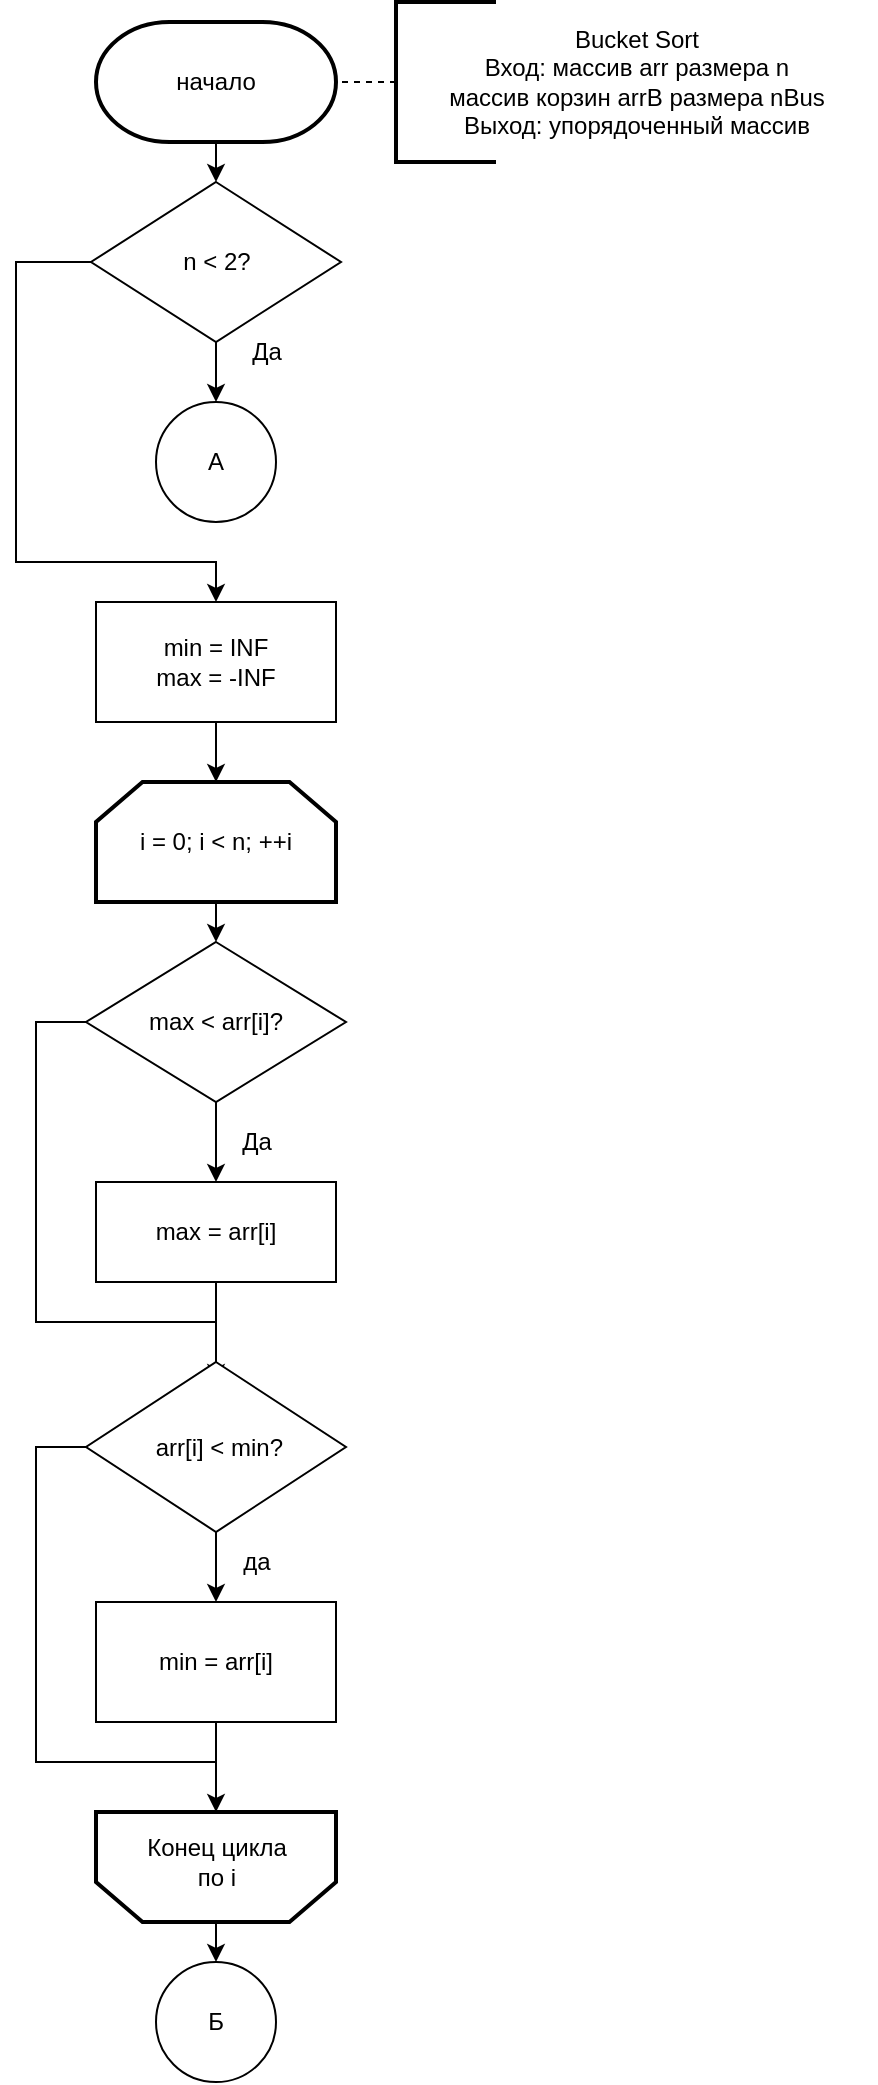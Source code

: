 <mxfile version="20.3.7" type="device" pages="8"><diagram id="VxvyzkbtcLtRQxIsRck-" name="bucket_1"><mxGraphModel dx="1040" dy="632" grid="1" gridSize="10" guides="1" tooltips="1" connect="1" arrows="1" fold="1" page="1" pageScale="1" pageWidth="850" pageHeight="1100" math="0" shadow="0"><root><mxCell id="0"/><mxCell id="1" parent="0"/><mxCell id="UXvvZf2dwa0pdRVHg2ve-4" style="edgeStyle=orthogonalEdgeStyle;rounded=0;orthogonalLoop=1;jettySize=auto;html=1;exitX=0.5;exitY=1;exitDx=0;exitDy=0;exitPerimeter=0;" parent="1" source="UXvvZf2dwa0pdRVHg2ve-1" edge="1"><mxGeometry relative="1" as="geometry"><mxPoint x="380" y="110" as="targetPoint"/></mxGeometry></mxCell><mxCell id="UXvvZf2dwa0pdRVHg2ve-1" value="начало" style="strokeWidth=2;html=1;shape=mxgraph.flowchart.terminator;whiteSpace=wrap;" parent="1" vertex="1"><mxGeometry x="320" y="30" width="120" height="60" as="geometry"/></mxCell><mxCell id="UXvvZf2dwa0pdRVHg2ve-3" value="Bucket Sort&lt;br&gt;Вход: массив arr размера n&lt;br&gt;массив корзин arrB размера nBus&lt;br&gt;Выход: упорядоченный массив" style="text;html=1;align=center;verticalAlign=middle;resizable=0;points=[];autosize=1;strokeColor=none;fillColor=none;" parent="1" vertex="1"><mxGeometry x="470" y="25" width="240" height="70" as="geometry"/></mxCell><mxCell id="UXvvZf2dwa0pdRVHg2ve-6" style="edgeStyle=orthogonalEdgeStyle;rounded=0;orthogonalLoop=1;jettySize=auto;html=1;exitX=0.5;exitY=1;exitDx=0;exitDy=0;" parent="1" source="UXvvZf2dwa0pdRVHg2ve-5" edge="1"><mxGeometry relative="1" as="geometry"><mxPoint x="380" y="220" as="targetPoint"/></mxGeometry></mxCell><mxCell id="UXvvZf2dwa0pdRVHg2ve-8" style="edgeStyle=orthogonalEdgeStyle;rounded=0;orthogonalLoop=1;jettySize=auto;html=1;exitX=0;exitY=0.5;exitDx=0;exitDy=0;entryX=0.5;entryY=0;entryDx=0;entryDy=0;" parent="1" source="UXvvZf2dwa0pdRVHg2ve-5" target="UXvvZf2dwa0pdRVHg2ve-10" edge="1"><mxGeometry relative="1" as="geometry"><mxPoint x="300" y="150" as="targetPoint"/><Array as="points"><mxPoint x="280" y="150"/><mxPoint x="280" y="300"/><mxPoint x="380" y="300"/></Array></mxGeometry></mxCell><mxCell id="UXvvZf2dwa0pdRVHg2ve-5" value="n &amp;lt; 2?" style="rhombus;whiteSpace=wrap;html=1;" parent="1" vertex="1"><mxGeometry x="317.5" y="110" width="125" height="80" as="geometry"/></mxCell><mxCell id="UXvvZf2dwa0pdRVHg2ve-7" value="A" style="ellipse;whiteSpace=wrap;html=1;aspect=fixed;" parent="1" vertex="1"><mxGeometry x="350" y="220" width="60" height="60" as="geometry"/></mxCell><mxCell id="UXvvZf2dwa0pdRVHg2ve-9" value="Да" style="text;html=1;align=center;verticalAlign=middle;resizable=0;points=[];autosize=1;strokeColor=none;fillColor=none;" parent="1" vertex="1"><mxGeometry x="385" y="180" width="40" height="30" as="geometry"/></mxCell><mxCell id="UXvvZf2dwa0pdRVHg2ve-12" style="edgeStyle=orthogonalEdgeStyle;rounded=0;orthogonalLoop=1;jettySize=auto;html=1;exitX=0.5;exitY=1;exitDx=0;exitDy=0;entryX=0.5;entryY=0;entryDx=0;entryDy=0;entryPerimeter=0;" parent="1" source="UXvvZf2dwa0pdRVHg2ve-10" target="UXvvZf2dwa0pdRVHg2ve-11" edge="1"><mxGeometry relative="1" as="geometry"/></mxCell><mxCell id="UXvvZf2dwa0pdRVHg2ve-10" value="min = INF&lt;br&gt;max = -INF" style="rounded=0;whiteSpace=wrap;html=1;" parent="1" vertex="1"><mxGeometry x="320" y="320" width="120" height="60" as="geometry"/></mxCell><mxCell id="SQBPxiNwECfyG9hpmHP7-3" style="edgeStyle=orthogonalEdgeStyle;rounded=0;orthogonalLoop=1;jettySize=auto;html=1;exitX=0.5;exitY=1;exitDx=0;exitDy=0;exitPerimeter=0;entryX=0.5;entryY=0;entryDx=0;entryDy=0;startSize=11;" edge="1" parent="1" source="UXvvZf2dwa0pdRVHg2ve-11" target="UXvvZf2dwa0pdRVHg2ve-14"><mxGeometry relative="1" as="geometry"/></mxCell><mxCell id="UXvvZf2dwa0pdRVHg2ve-11" value="i = 0; i &amp;lt; n; ++i" style="strokeWidth=2;html=1;shape=stencil(1VbBcoIwEP0ajjiRTK0eO9SeHC8eel5x1YwhYRKq9u8bWZkSKJSmvXSGQ/YtvLdvyQYintojFBglTEGOEX+OkmSldeGAlchF6UK3PFJixii8ULiYUwi2wKwk7AxGwFYiZWxp9AkvYlfeGYQ6oiFWvozYk7vndvE000o5EqGV9TKNvCMDodyz7EpkbPJAMu/3mKLCKeRYovHQT3trAqLkJVhpOk5pE6DkO6p1v1N6/bnSNExpGdK9ttZ0pNg6wBebsKQlt5iP1NsE6S1C3QX1sp66AHc9ejx1SN8A8nQL2elg9JvafVllAbfh7iTqdK7P2Nh0rV4NNaBmkEI1GB5/zdBq4B9QzEZRgMncwviDbnwf1xiuwsZGl3B7FV5Ogjlg7FjivYSDl7IXxKIB3+etrpYHVOsbZv/Jb0ixQ3ZDdkjIRs+ktjhwHji8M2wV2jOhPN1rgwOjuxdS0ie671ToEFQo/TJUwAc=);whiteSpace=wrap;" parent="1" vertex="1"><mxGeometry x="320" y="410" width="120" height="60" as="geometry"/></mxCell><mxCell id="UXvvZf2dwa0pdRVHg2ve-15" style="edgeStyle=orthogonalEdgeStyle;rounded=0;orthogonalLoop=1;jettySize=auto;html=1;exitX=0.5;exitY=1;exitDx=0;exitDy=0;" parent="1" source="UXvvZf2dwa0pdRVHg2ve-14" edge="1"><mxGeometry relative="1" as="geometry"><mxPoint x="380" y="610" as="targetPoint"/></mxGeometry></mxCell><mxCell id="UXvvZf2dwa0pdRVHg2ve-17" style="edgeStyle=orthogonalEdgeStyle;rounded=0;orthogonalLoop=1;jettySize=auto;html=1;exitX=0;exitY=0.5;exitDx=0;exitDy=0;" parent="1" source="UXvvZf2dwa0pdRVHg2ve-14" edge="1"><mxGeometry relative="1" as="geometry"><mxPoint x="380" y="710" as="targetPoint"/><Array as="points"><mxPoint x="310" y="530"/><mxPoint x="290" y="530"/><mxPoint x="290" y="680"/><mxPoint x="380" y="680"/></Array></mxGeometry></mxCell><mxCell id="UXvvZf2dwa0pdRVHg2ve-14" value="max &amp;lt; arr[i]?" style="rhombus;whiteSpace=wrap;html=1;" parent="1" vertex="1"><mxGeometry x="315" y="490" width="130" height="80" as="geometry"/></mxCell><mxCell id="UXvvZf2dwa0pdRVHg2ve-22" style="edgeStyle=orthogonalEdgeStyle;rounded=0;orthogonalLoop=1;jettySize=auto;html=1;exitX=0.5;exitY=1;exitDx=0;exitDy=0;endArrow=none;endFill=0;" parent="1" source="UXvvZf2dwa0pdRVHg2ve-16" edge="1"><mxGeometry relative="1" as="geometry"><mxPoint x="380" y="680" as="targetPoint"/></mxGeometry></mxCell><mxCell id="UXvvZf2dwa0pdRVHg2ve-16" value="max = arr[i]" style="rounded=0;whiteSpace=wrap;html=1;" parent="1" vertex="1"><mxGeometry x="320" y="610" width="120" height="50" as="geometry"/></mxCell><mxCell id="UXvvZf2dwa0pdRVHg2ve-19" style="edgeStyle=orthogonalEdgeStyle;rounded=0;orthogonalLoop=1;jettySize=auto;html=1;exitX=0.5;exitY=1;exitDx=0;exitDy=0;" parent="1" source="UXvvZf2dwa0pdRVHg2ve-20" edge="1"><mxGeometry relative="1" as="geometry"><mxPoint x="380" y="820" as="targetPoint"/></mxGeometry></mxCell><mxCell id="UXvvZf2dwa0pdRVHg2ve-26" style="edgeStyle=orthogonalEdgeStyle;rounded=0;orthogonalLoop=1;jettySize=auto;html=1;exitX=0;exitY=0.5;exitDx=0;exitDy=0;endArrow=none;endFill=0;" parent="1" source="UXvvZf2dwa0pdRVHg2ve-20" edge="1"><mxGeometry relative="1" as="geometry"><mxPoint x="380" y="900" as="targetPoint"/><Array as="points"><mxPoint x="290" y="743"/><mxPoint x="290" y="900"/></Array></mxGeometry></mxCell><mxCell id="UXvvZf2dwa0pdRVHg2ve-20" value="&amp;nbsp;arr[i] &amp;lt; min?" style="rhombus;whiteSpace=wrap;html=1;" parent="1" vertex="1"><mxGeometry x="315" y="700" width="130" height="85" as="geometry"/></mxCell><mxCell id="UXvvZf2dwa0pdRVHg2ve-25" style="edgeStyle=orthogonalEdgeStyle;rounded=0;orthogonalLoop=1;jettySize=auto;html=1;exitX=0.5;exitY=1;exitDx=0;exitDy=0;entryX=0.5;entryY=1;entryDx=0;entryDy=0;entryPerimeter=0;endArrow=classic;endFill=1;" parent="1" source="UXvvZf2dwa0pdRVHg2ve-21" edge="1"><mxGeometry relative="1" as="geometry"><mxPoint x="380" y="925" as="targetPoint"/></mxGeometry></mxCell><mxCell id="UXvvZf2dwa0pdRVHg2ve-21" value="min = arr[i]" style="rounded=0;whiteSpace=wrap;html=1;" parent="1" vertex="1"><mxGeometry x="320" y="820" width="120" height="60" as="geometry"/></mxCell><mxCell id="UXvvZf2dwa0pdRVHg2ve-23" value="Да" style="text;html=1;align=center;verticalAlign=middle;resizable=0;points=[];autosize=1;strokeColor=none;fillColor=none;" parent="1" vertex="1"><mxGeometry x="380" y="575" width="40" height="30" as="geometry"/></mxCell><mxCell id="UXvvZf2dwa0pdRVHg2ve-28" style="edgeStyle=orthogonalEdgeStyle;rounded=0;orthogonalLoop=1;jettySize=auto;html=1;exitX=0.5;exitY=0;exitDx=0;exitDy=0;exitPerimeter=0;endArrow=classic;endFill=1;" parent="1" edge="1"><mxGeometry relative="1" as="geometry"><mxPoint x="380" y="1000" as="targetPoint"/><mxPoint x="380" y="980" as="sourcePoint"/></mxGeometry></mxCell><mxCell id="UXvvZf2dwa0pdRVHg2ve-27" value="да" style="text;html=1;align=center;verticalAlign=middle;resizable=0;points=[];autosize=1;strokeColor=none;fillColor=none;" parent="1" vertex="1"><mxGeometry x="380" y="785" width="40" height="30" as="geometry"/></mxCell><mxCell id="UXvvZf2dwa0pdRVHg2ve-29" value="Б" style="ellipse;whiteSpace=wrap;html=1;aspect=fixed;" parent="1" vertex="1"><mxGeometry x="350" y="1000" width="60" height="60" as="geometry"/></mxCell><mxCell id="SQBPxiNwECfyG9hpmHP7-1" value="" style="strokeWidth=2;html=1;shape=stencil(1VbBcoIwEP0ajjiRDFaPHWpPjhcPPa+4asaQMAlV+/eNRqYEC6VrL53hkH0L7+1bsoGIZ3YPJUYJU1BgxF+iJFloXTpgIQpRudAt9z4xYT48+XA29SHYEvPKY0cwAtYSfcZWRh/wJDbVjUGoPRrPyucRe3b3XC6e5VopRyK0skGmkXdkIJR7lp09GRulXubjFvuodAoFVmgC9Mve0gNR8kpWGg9TWhGUQke17k9Kb79XGtOU5pTutbXGA8WWBF9sxJKW3Gw6UG9F0ptR3ZF6WU8dwV2HHs8c0jWAPFtDftgZ/a4231ZZwmW47xJ1utBHbGy6Vq/6GlAzSKEaDE8PM7Qa+AcUaTqEAkzuFiYcdBP6OMdwFjY2uoLLqwhyEswOY8cSbyXsgpQ9IZYN+DZvdbU8qHZCMMz+k19KsX12KTuEstFzqS32nAcOvxu2K9oxoTzbaoM9o7sVUvpPdNepcEdwRf0vwxX4BA==);whiteSpace=wrap;rotation=-180;" vertex="1" parent="1"><mxGeometry x="320" y="920" width="120" height="60" as="geometry"/></mxCell><mxCell id="SQBPxiNwECfyG9hpmHP7-4" value="Конец цикла&lt;br&gt;по i" style="text;html=1;align=center;verticalAlign=middle;resizable=0;points=[];autosize=1;strokeColor=none;fillColor=none;" vertex="1" parent="1"><mxGeometry x="335" y="930" width="90" height="40" as="geometry"/></mxCell><mxCell id="AFQwUiPsKyEkQoiuGyPo-2" style="edgeStyle=orthogonalEdgeStyle;rounded=0;orthogonalLoop=1;jettySize=auto;html=1;exitX=0;exitY=0.5;exitDx=0;exitDy=0;exitPerimeter=0;entryX=1;entryY=0.5;entryDx=0;entryDy=0;entryPerimeter=0;dashed=1;endArrow=none;endFill=0;startSize=11;" edge="1" parent="1" source="AFQwUiPsKyEkQoiuGyPo-1" target="UXvvZf2dwa0pdRVHg2ve-1"><mxGeometry relative="1" as="geometry"/></mxCell><mxCell id="AFQwUiPsKyEkQoiuGyPo-1" value="" style="strokeWidth=2;html=1;shape=mxgraph.flowchart.annotation_1;align=left;pointerEvents=1;" vertex="1" parent="1"><mxGeometry x="470" y="20" width="50" height="80" as="geometry"/></mxCell></root></mxGraphModel></diagram><diagram id="001Kv5INScv454Y1lJpV" name="bucket_2"><mxGraphModel dx="1040" dy="632" grid="1" gridSize="10" guides="1" tooltips="1" connect="1" arrows="1" fold="1" page="1" pageScale="1" pageWidth="850" pageHeight="1100" math="0" shadow="0"><root><mxCell id="0"/><mxCell id="1" parent="0"/><mxCell id="RR80SP-CwSp1gPE7jHGg-2" style="edgeStyle=orthogonalEdgeStyle;rounded=0;orthogonalLoop=1;jettySize=auto;html=1;exitX=0.5;exitY=1;exitDx=0;exitDy=0;endArrow=classic;endFill=1;entryX=0.5;entryY=0;entryDx=0;entryDy=0;" parent="1" source="RR80SP-CwSp1gPE7jHGg-1" edge="1" target="RR80SP-CwSp1gPE7jHGg-3"><mxGeometry relative="1" as="geometry"><mxPoint x="425" y="110" as="targetPoint"/></mxGeometry></mxCell><mxCell id="RR80SP-CwSp1gPE7jHGg-1" value="Б" style="ellipse;whiteSpace=wrap;html=1;aspect=fixed;" parent="1" vertex="1"><mxGeometry x="402.5" y="20" width="60" height="60" as="geometry"/></mxCell><mxCell id="DdV7N3QQ4jZh6vf7E8Hz-2" style="edgeStyle=orthogonalEdgeStyle;rounded=0;orthogonalLoop=1;jettySize=auto;html=1;exitX=0.5;exitY=1;exitDx=0;exitDy=0;entryX=0.5;entryY=0;entryDx=0;entryDy=0;entryPerimeter=0;endArrow=classic;endFill=1;" parent="1" source="RR80SP-CwSp1gPE7jHGg-3" target="VoG60vr14HLK9VQYquoP-1" edge="1"><mxGeometry relative="1" as="geometry"><mxPoint x="425" y="210" as="targetPoint"/></mxGeometry></mxCell><mxCell id="RR80SP-CwSp1gPE7jHGg-3" value="range = max - min&lt;br&gt;len = range / nBus" style="rounded=0;whiteSpace=wrap;html=1;" parent="1" vertex="1"><mxGeometry x="365" y="110" width="135" height="60" as="geometry"/></mxCell><mxCell id="DdV7N3QQ4jZh6vf7E8Hz-3" style="edgeStyle=orthogonalEdgeStyle;rounded=0;orthogonalLoop=1;jettySize=auto;html=1;exitX=0.5;exitY=1;exitDx=0;exitDy=0;exitPerimeter=0;endArrow=classic;endFill=1;entryX=0.5;entryY=0;entryDx=0;entryDy=0;" parent="1" target="DdV7N3QQ4jZh6vf7E8Hz-4" edge="1"><mxGeometry relative="1" as="geometry"><mxPoint x="425" y="310" as="targetPoint"/><mxPoint x="425" y="270" as="sourcePoint"/></mxGeometry></mxCell><mxCell id="DdV7N3QQ4jZh6vf7E8Hz-7" style="edgeStyle=orthogonalEdgeStyle;rounded=0;orthogonalLoop=1;jettySize=auto;html=1;exitX=0.5;exitY=1;exitDx=0;exitDy=0;entryX=0.5;entryY=0;entryDx=0;entryDy=0;endArrow=classic;endFill=1;" parent="1" source="DdV7N3QQ4jZh6vf7E8Hz-4" target="DdV7N3QQ4jZh6vf7E8Hz-6" edge="1"><mxGeometry relative="1" as="geometry"/></mxCell><mxCell id="DdV7N3QQ4jZh6vf7E8Hz-4" value="idx = (arr[i] - min) / len&lt;br&gt;" style="rounded=0;whiteSpace=wrap;html=1;" parent="1" vertex="1"><mxGeometry x="365" y="300" width="133" height="60" as="geometry"/></mxCell><mxCell id="DdV7N3QQ4jZh6vf7E8Hz-8" style="edgeStyle=orthogonalEdgeStyle;rounded=0;orthogonalLoop=1;jettySize=auto;html=1;exitX=0.5;exitY=1;exitDx=0;exitDy=0;endArrow=classic;endFill=1;entryX=0.5;entryY=0;entryDx=0;entryDy=0;" parent="1" source="DdV7N3QQ4jZh6vf7E8Hz-6" edge="1" target="DdV7N3QQ4jZh6vf7E8Hz-9"><mxGeometry relative="1" as="geometry"><mxPoint x="425" y="500" as="targetPoint"/></mxGeometry></mxCell><mxCell id="DdV7N3QQ4jZh6vf7E8Hz-12" style="edgeStyle=orthogonalEdgeStyle;rounded=0;orthogonalLoop=1;jettySize=auto;html=1;exitX=0;exitY=0.5;exitDx=0;exitDy=0;endArrow=none;endFill=0;" parent="1" source="DdV7N3QQ4jZh6vf7E8Hz-6" edge="1"><mxGeometry relative="1" as="geometry"><mxPoint x="434" y="580" as="targetPoint"/><Array as="points"><mxPoint x="320" y="430"/><mxPoint x="320" y="580"/></Array></mxGeometry></mxCell><mxCell id="DdV7N3QQ4jZh6vf7E8Hz-6" value="idx &amp;gt;= nBus?" style="rhombus;whiteSpace=wrap;html=1;" parent="1" vertex="1"><mxGeometry x="367.5" y="390" width="130" height="80" as="geometry"/></mxCell><mxCell id="VoG60vr14HLK9VQYquoP-3" style="edgeStyle=orthogonalEdgeStyle;rounded=0;orthogonalLoop=1;jettySize=auto;html=1;exitX=0.5;exitY=1;exitDx=0;exitDy=0;entryX=0.5;entryY=0;entryDx=0;entryDy=0;startSize=11;" edge="1" parent="1" source="DdV7N3QQ4jZh6vf7E8Hz-9" target="DdV7N3QQ4jZh6vf7E8Hz-11"><mxGeometry relative="1" as="geometry"/></mxCell><mxCell id="DdV7N3QQ4jZh6vf7E8Hz-9" value="idx -= 1" style="rounded=0;whiteSpace=wrap;html=1;" parent="1" vertex="1"><mxGeometry x="366.5" y="500" width="133.5" height="60" as="geometry"/></mxCell><mxCell id="DdV7N3QQ4jZh6vf7E8Hz-14" style="edgeStyle=orthogonalEdgeStyle;rounded=0;orthogonalLoop=1;jettySize=auto;html=1;exitX=0.5;exitY=1;exitDx=0;exitDy=0;endArrow=classic;endFill=1;entryX=0.5;entryY=1;entryDx=0;entryDy=0;entryPerimeter=0;" parent="1" source="DdV7N3QQ4jZh6vf7E8Hz-11" edge="1" target="VoG60vr14HLK9VQYquoP-4"><mxGeometry relative="1" as="geometry"><mxPoint x="426" y="690" as="targetPoint"/></mxGeometry></mxCell><mxCell id="DdV7N3QQ4jZh6vf7E8Hz-11" value="добавить arr[i] в arrB[idx]" style="rounded=0;whiteSpace=wrap;html=1;" parent="1" vertex="1"><mxGeometry x="366.5" y="600" width="134" height="60" as="geometry"/></mxCell><mxCell id="DdV7N3QQ4jZh6vf7E8Hz-13" value="Да" style="text;html=1;align=center;verticalAlign=middle;resizable=0;points=[];autosize=1;strokeColor=none;fillColor=none;" parent="1" vertex="1"><mxGeometry x="435" y="460" width="40" height="30" as="geometry"/></mxCell><mxCell id="DdV7N3QQ4jZh6vf7E8Hz-16" style="edgeStyle=orthogonalEdgeStyle;rounded=0;orthogonalLoop=1;jettySize=auto;html=1;exitX=0.5;exitY=0;exitDx=0;exitDy=0;exitPerimeter=0;endArrow=classic;endFill=1;entryX=0.5;entryY=0;entryDx=0;entryDy=0;entryPerimeter=0;" parent="1" source="VoG60vr14HLK9VQYquoP-4" edge="1" target="VoG60vr14HLK9VQYquoP-6"><mxGeometry relative="1" as="geometry"><mxPoint x="426" y="780" as="targetPoint"/><mxPoint x="425.5" y="750" as="sourcePoint"/></mxGeometry></mxCell><mxCell id="DdV7N3QQ4jZh6vf7E8Hz-20" style="edgeStyle=orthogonalEdgeStyle;rounded=0;orthogonalLoop=1;jettySize=auto;html=1;exitX=0.5;exitY=1;exitDx=0;exitDy=0;exitPerimeter=0;entryX=0.5;entryY=0;entryDx=0;entryDy=0;endArrow=classic;endFill=1;" parent="1" target="DdV7N3QQ4jZh6vf7E8Hz-19" edge="1"><mxGeometry relative="1" as="geometry"><mxPoint x="425" y="840" as="sourcePoint"/></mxGeometry></mxCell><mxCell id="DdV7N3QQ4jZh6vf7E8Hz-24" style="edgeStyle=orthogonalEdgeStyle;rounded=0;orthogonalLoop=1;jettySize=auto;html=1;exitX=0.5;exitY=1;exitDx=0;exitDy=0;entryX=0.5;entryY=1;entryDx=0;entryDy=0;entryPerimeter=0;endArrow=classic;endFill=1;" parent="1" source="DdV7N3QQ4jZh6vf7E8Hz-19" edge="1"><mxGeometry relative="1" as="geometry"><mxPoint x="425" y="940" as="targetPoint"/></mxGeometry></mxCell><mxCell id="DdV7N3QQ4jZh6vf7E8Hz-19" value="sort(arrB[i])" style="shape=process;whiteSpace=wrap;html=1;backgroundOutline=1;" parent="1" vertex="1"><mxGeometry x="360" y="860" width="140" height="60" as="geometry"/></mxCell><mxCell id="DdV7N3QQ4jZh6vf7E8Hz-22" value="Функция быстрой сортировки" style="text;html=1;align=center;verticalAlign=middle;resizable=0;points=[];autosize=1;strokeColor=none;fillColor=none;" parent="1" vertex="1"><mxGeometry x="540" y="875" width="190" height="30" as="geometry"/></mxCell><mxCell id="DdV7N3QQ4jZh6vf7E8Hz-26" style="edgeStyle=orthogonalEdgeStyle;rounded=0;orthogonalLoop=1;jettySize=auto;html=1;exitX=0.5;exitY=0;exitDx=0;exitDy=0;exitPerimeter=0;entryX=0.5;entryY=0;entryDx=0;entryDy=0;endArrow=classic;endFill=1;" parent="1" target="DdV7N3QQ4jZh6vf7E8Hz-25" edge="1"><mxGeometry relative="1" as="geometry"><mxPoint x="425" y="1000" as="sourcePoint"/></mxGeometry></mxCell><mxCell id="DdV7N3QQ4jZh6vf7E8Hz-25" value="В" style="ellipse;whiteSpace=wrap;html=1;aspect=fixed;" parent="1" vertex="1"><mxGeometry x="395" y="1030" width="60" height="60" as="geometry"/></mxCell><mxCell id="VoG60vr14HLK9VQYquoP-1" value="i = 0; i &amp;lt; n; ++i" style="strokeWidth=2;html=1;shape=stencil(1VbBcoIwEP0ajjiRTK0eO9SeHC8eel5x1YwhYRKq9u8bWZkSKJSmvXSGQ/YtvLdvyQYintojFBglTEGOEX+OkmSldeGAlchF6UK3PFJixii8ULiYUwi2wKwk7AxGwFYiZWxp9AkvYlfeGYQ6oiFWvozYk7vndvE000o5EqGV9TKNvCMDodyz7EpkbPJAMu/3mKLCKeRYovHQT3trAqLkJVhpOk5pE6DkO6p1v1N6/bnSNExpGdK9ttZ0pNg6wBebsKQlt5iP1NsE6S1C3QX1sp66AHc9ejx1SN8A8nQL2elg9JvafVllAbfh7iTqdK7P2Nh0rV4NNaBmkEI1GB5/zdBq4B9QzEZRgMncwviDbnwf1xiuwsZGl3B7FV5Ogjlg7FjivYSDl7IXxKIB3+etrpYHVOsbZv/Jb0ixQ3ZDdkjIRs+ktjhwHji8M2wV2jOhPN1rgwOjuxdS0ie671ToEFQo/TJUwAc=);whiteSpace=wrap;" vertex="1" parent="1"><mxGeometry x="365" y="210" width="135" height="60" as="geometry"/></mxCell><mxCell id="VoG60vr14HLK9VQYquoP-4" value="" style="strokeWidth=2;html=1;shape=stencil(1VbBcoIwEP0ajjiRTK0eO9SeHC8eel5x1YwhYRKq9u8bWZkSKJSmvXSGQ/YtvLdvyQYintojFBglTEGOEX+OkmSldeGAlchF6UK3PFJixii8ULiYUwi2wKwk7AxGwFYiZWxp9AkvYlfeGYQ6oiFWvozYk7vndvE000o5EqGV9TKNvCMDodyz7EpkbPJAMu/3mKLCKeRYovHQT3trAqLkJVhpOk5pE6DkO6p1v1N6/bnSNExpGdK9ttZ0pNg6wBebsKQlt5iP1NsE6S1C3QX1sp66AHc9ejx1SN8A8nQL2elg9JvafVllAbfh7iTqdK7P2Nh0rV4NNaBmkEI1GB5/zdBq4B9QzEZRgMncwviDbnwf1xiuwsZGl3B7FV5Ogjlg7FjivYSDl7IXxKIB3+etrpYHVOsbZv/Jb0ixQ3ZDdkjIRs+ktjhwHji8M2wV2jOhPN1rgwOjuxdS0ie671ToEFQo/TJUwAc=);whiteSpace=wrap;rotation=-180;" vertex="1" parent="1"><mxGeometry x="366" y="690" width="135" height="60" as="geometry"/></mxCell><mxCell id="VoG60vr14HLK9VQYquoP-5" value="конец цикла по i" style="text;html=1;strokeColor=none;fillColor=none;align=center;verticalAlign=middle;whiteSpace=wrap;rounded=0;" vertex="1" parent="1"><mxGeometry x="403.5" y="705" width="60" height="30" as="geometry"/></mxCell><mxCell id="VoG60vr14HLK9VQYquoP-6" value="i = 0; i &amp;lt; nBus; ++i" style="strokeWidth=2;html=1;shape=stencil(1VbBcoIwEP0ajjiRTK0eO9SeHC8eel5x1YwhYRKq9u8bWZkSKJSmvXSGQ/YtvLdvyQYintojFBglTEGOEX+OkmSldeGAlchF6UK3PFJixii8ULiYUwi2wKwk7AxGwFYiZWxp9AkvYlfeGYQ6oiFWvozYk7vndvE000o5EqGV9TKNvCMDodyz7EpkbPJAMu/3mKLCKeRYovHQT3trAqLkJVhpOk5pE6DkO6p1v1N6/bnSNExpGdK9ttZ0pNg6wBebsKQlt5iP1NsE6S1C3QX1sp66AHc9ejx1SN8A8nQL2elg9JvafVllAbfh7iTqdK7P2Nh0rV4NNaBmkEI1GB5/zdBq4B9QzEZRgMncwviDbnwf1xiuwsZGl3B7FV5Ogjlg7FjivYSDl7IXxKIB3+etrpYHVOsbZv/Jb0ixQ3ZDdkjIRs+ktjhwHji8M2wV2jOhPN1rgwOjuxdS0ie671ToEFQo/TJUwAc=);whiteSpace=wrap;" vertex="1" parent="1"><mxGeometry x="364" y="780" width="135" height="60" as="geometry"/></mxCell><mxCell id="VoG60vr14HLK9VQYquoP-8" style="edgeStyle=orthogonalEdgeStyle;rounded=0;orthogonalLoop=1;jettySize=auto;html=1;entryX=1;entryY=0.5;entryDx=0;entryDy=0;startSize=11;endArrow=none;endFill=0;dashed=1;" edge="1" parent="1" source="VoG60vr14HLK9VQYquoP-7" target="DdV7N3QQ4jZh6vf7E8Hz-19"><mxGeometry relative="1" as="geometry"/></mxCell><mxCell id="VoG60vr14HLK9VQYquoP-7" value="" style="strokeWidth=2;html=1;shape=mxgraph.flowchart.annotation_1;align=left;pointerEvents=1;" vertex="1" parent="1"><mxGeometry x="540" y="870" width="50" height="40" as="geometry"/></mxCell><mxCell id="VoG60vr14HLK9VQYquoP-9" value="" style="strokeWidth=2;html=1;shape=stencil(1VbBcoIwEP0ajjiRTK0eO9SeHC8eel5x1YwhYRKq9u8bWZkSKJSmvXSGQ/YtvLdvyQYintojFBglTEGOEX+OkmSldeGAlchF6UK3PFJixii8ULiYUwi2wKwk7AxGwFYiZWxp9AkvYlfeGYQ6oiFWvozYk7vndvE000o5EqGV9TKNvCMDodyz7EpkbPJAMu/3mKLCKeRYovHQT3trAqLkJVhpOk5pE6DkO6p1v1N6/bnSNExpGdK9ttZ0pNg6wBebsKQlt5iP1NsE6S1C3QX1sp66AHc9ejx1SN8A8nQL2elg9JvafVllAbfh7iTqdK7P2Nh0rV4NNaBmkEI1GB5/zdBq4B9QzEZRgMncwviDbnwf1xiuwsZGl3B7FV5Ogjlg7FjivYSDl7IXxKIB3+etrpYHVOsbZv/Jb0ixQ3ZDdkjIRs+ktjhwHji8M2wV2jOhPN1rgwOjuxdS0ie671ToEFQo/TJUwAc=);whiteSpace=wrap;rotation=-180;" vertex="1" parent="1"><mxGeometry x="360" y="940" width="135" height="60" as="geometry"/></mxCell><mxCell id="VoG60vr14HLK9VQYquoP-10" value="конец цикла по i" style="text;html=1;strokeColor=none;fillColor=none;align=center;verticalAlign=middle;whiteSpace=wrap;rounded=0;" vertex="1" parent="1"><mxGeometry x="395" y="955" width="60" height="30" as="geometry"/></mxCell></root></mxGraphModel></diagram><diagram id="rUEL6sgeAsde1FsNfx74" name="bucket_3"><mxGraphModel dx="1040" dy="2832" grid="1" gridSize="10" guides="1" tooltips="1" connect="1" arrows="1" fold="1" page="1" pageScale="1" pageWidth="850" pageHeight="1100" math="0" shadow="0"><root><mxCell id="0"/><mxCell id="1" parent="0"/><mxCell id="f-YS6YrJ-B-j2mt2rtdN-1" value="В" style="ellipse;whiteSpace=wrap;html=1;aspect=fixed;" parent="1" vertex="1"><mxGeometry x="395" y="-2160" width="60" height="60" as="geometry"/></mxCell><mxCell id="f-YS6YrJ-B-j2mt2rtdN-6" style="edgeStyle=orthogonalEdgeStyle;rounded=0;orthogonalLoop=1;jettySize=auto;html=1;exitX=0.5;exitY=1;exitDx=0;exitDy=0;exitPerimeter=0;endArrow=classic;endFill=1;" parent="1" source="f-YS6YrJ-B-j2mt2rtdN-3" edge="1"><mxGeometry relative="1" as="geometry"><mxPoint x="425" y="-1980" as="targetPoint"/></mxGeometry></mxCell><mxCell id="f-YS6YrJ-B-j2mt2rtdN-3" value="i = 0; i &amp;lt; nBus; ++i" style="strokeWidth=2;html=1;shape=stencil(1VbBcoIwEP0ajjiRTK0eO9SeHC8eel5x1YwhYRKq9u8bWZkSKJSmvXSGQ/YtvLdvyQYintojFBglTEGOEX+OkmSldeGAlchF6UK3PFJixii8ULiYUwi2wKwk7AxGwFYiZWxp9AkvYlfeGYQ6oiFWvozYk7vndvE000o5EqGV9TKNvCMDodyz7EpkbPJAMu/3mKLCKeRYovHQT3trAqLkJVhpOk5pE6DkO6p1v1N6/bnSNExpGdK9ttZ0pNg6wBebsKQlt5iP1NsE6S1C3QX1sp66AHc9ejx1SN8A8nQL2elg9JvafVllAbfh7iTqdK7P2Nh0rV4NNaBmkEI1GB5/zdBq4B9QzEZRgMncwviDbnwf1xiuwsZGl3B7FV5Ogjlg7FjivYSDl7IXxKIB3+etrpYHVOsbZv/Jb0ixQ3ZDdkjIRs+ktjhwHji8M2wV2jOhPN1rgwOjuxdS0ie671ToEFQo/TJUwAc=);whiteSpace=wrap;" parent="1" vertex="1"><mxGeometry x="360" y="-2070" width="130" height="60" as="geometry"/></mxCell><mxCell id="f-YS6YrJ-B-j2mt2rtdN-5" style="edgeStyle=orthogonalEdgeStyle;rounded=0;orthogonalLoop=1;jettySize=auto;html=1;exitX=0.5;exitY=1;exitDx=0;exitDy=0;endArrow=classic;endFill=1;" parent="1" edge="1"><mxGeometry relative="1" as="geometry"><mxPoint x="424" y="-2070" as="targetPoint"/><mxPoint x="424" y="-2100" as="sourcePoint"/></mxGeometry></mxCell><mxCell id="Kek1-IQ_sNCzuU9ZbLbG-5" style="edgeStyle=orthogonalEdgeStyle;rounded=0;orthogonalLoop=1;jettySize=auto;html=1;exitX=0.5;exitY=1;exitDx=0;exitDy=0;entryX=0.5;entryY=1;entryDx=0;entryDy=0;entryPerimeter=0;endArrow=classic;endFill=1;startSize=11;" edge="1" parent="1" source="f-YS6YrJ-B-j2mt2rtdN-7" target="Kek1-IQ_sNCzuU9ZbLbG-2"><mxGeometry relative="1" as="geometry"/></mxCell><mxCell id="f-YS6YrJ-B-j2mt2rtdN-7" value="записать arrB[i][j] в arr" style="rounded=0;whiteSpace=wrap;html=1;" parent="1" vertex="1"><mxGeometry x="360" y="-1890" width="130" height="60" as="geometry"/></mxCell><mxCell id="f-YS6YrJ-B-j2mt2rtdN-10" style="edgeStyle=orthogonalEdgeStyle;rounded=0;orthogonalLoop=1;jettySize=auto;html=1;exitX=0.5;exitY=0;exitDx=0;exitDy=0;exitPerimeter=0;endArrow=classic;endFill=1;" parent="1" edge="1"><mxGeometry relative="1" as="geometry"><mxPoint x="424" y="-1600" as="targetPoint"/><mxPoint x="424.476" y="-1650.005" as="sourcePoint"/><Array as="points"><mxPoint x="425" y="-1625"/></Array></mxGeometry></mxCell><mxCell id="f-YS6YrJ-B-j2mt2rtdN-11" value="конец" style="strokeWidth=2;html=1;shape=mxgraph.flowchart.terminator;whiteSpace=wrap;" parent="1" vertex="1"><mxGeometry x="360" y="-1600" width="130" height="60" as="geometry"/></mxCell><mxCell id="f-YS6YrJ-B-j2mt2rtdN-13" style="edgeStyle=orthogonalEdgeStyle;rounded=0;orthogonalLoop=1;jettySize=auto;html=1;exitX=1;exitY=0.5;exitDx=0;exitDy=0;endArrow=none;endFill=0;endSize=6;" parent="1" source="f-YS6YrJ-B-j2mt2rtdN-12" edge="1"><mxGeometry relative="1" as="geometry"><mxPoint x="425" y="-1630" as="targetPoint"/></mxGeometry></mxCell><mxCell id="f-YS6YrJ-B-j2mt2rtdN-12" value="А" style="ellipse;whiteSpace=wrap;html=1;aspect=fixed;" parent="1" vertex="1"><mxGeometry x="270" y="-1660" width="60" height="60" as="geometry"/></mxCell><mxCell id="dr9DTvr89nUJbPX-PQER-1" value="" style="strokeWidth=2;html=1;shape=stencil(1VbBcoIwEP0ajjiRTK0eO9SeHC8eel5x1YwhYRKq9u8bWZkSKJSmvXSGQ/YtvLdvyQYintojFBglTEGOEX+OkmSldeGAlchF6UK3PFJixii8ULiYUwi2wKwk7AxGwFYiZWxp9AkvYlfeGYQ6oiFWvozYk7vndvE000o5EqGV9TKNvCMDodyz7EpkbPJAMu/3mKLCKeRYovHQT3trAqLkJVhpOk5pE6DkO6p1v1N6/bnSNExpGdK9ttZ0pNg6wBebsKQlt5iP1NsE6S1C3QX1sp66AHc9ejx1SN8A8nQL2elg9JvafVllAbfh7iTqdK7P2Nh0rV4NNaBmkEI1GB5/zdBq4B9QzEZRgMncwviDbnwf1xiuwsZGl3B7FV5Ogjlg7FjivYSDl7IXxKIB3+etrpYHVOsbZv/Jb0ixQ3ZDdkjIRs+ktjhwHji8M2wV2jOhPN1rgwOjuxdS0ie671ToEFQo/TJUwAc=);whiteSpace=wrap;rotation=-180;" vertex="1" parent="1"><mxGeometry x="360" y="-1710" width="130" height="60" as="geometry"/></mxCell><mxCell id="dr9DTvr89nUJbPX-PQER-2" value="конец цикла по i" style="text;html=1;strokeColor=none;fillColor=none;align=center;verticalAlign=middle;whiteSpace=wrap;rounded=0;" vertex="1" parent="1"><mxGeometry x="395" y="-1700" width="60" height="30" as="geometry"/></mxCell><mxCell id="Kek1-IQ_sNCzuU9ZbLbG-4" style="edgeStyle=orthogonalEdgeStyle;rounded=0;orthogonalLoop=1;jettySize=auto;html=1;exitX=0.5;exitY=1;exitDx=0;exitDy=0;exitPerimeter=0;entryX=0.5;entryY=0;entryDx=0;entryDy=0;endArrow=classic;endFill=1;startSize=11;" edge="1" parent="1" source="Kek1-IQ_sNCzuU9ZbLbG-1" target="f-YS6YrJ-B-j2mt2rtdN-7"><mxGeometry relative="1" as="geometry"/></mxCell><mxCell id="Kek1-IQ_sNCzuU9ZbLbG-1" value="j = 0; j &amp;lt; arrB[i].len; ++j" style="strokeWidth=2;html=1;shape=stencil(1VbBcoIwEP0ajjiRTK0eO9SeHC8eel5x1YwhYRKq9u8bWZkSKJSmvXSGQ/YtvLdvyQYintojFBglTEGOEX+OkmSldeGAlchF6UK3PFJixii8ULiYUwi2wKwk7AxGwFYiZWxp9AkvYlfeGYQ6oiFWvozYk7vndvE000o5EqGV9TKNvCMDodyz7EpkbPJAMu/3mKLCKeRYovHQT3trAqLkJVhpOk5pE6DkO6p1v1N6/bnSNExpGdK9ttZ0pNg6wBebsKQlt5iP1NsE6S1C3QX1sp66AHc9ejx1SN8A8nQL2elg9JvafVllAbfh7iTqdK7P2Nh0rV4NNaBmkEI1GB5/zdBq4B9QzEZRgMncwviDbnwf1xiuwsZGl3B7FV5Ogjlg7FjivYSDl7IXxKIB3+etrpYHVOsbZv/Jb0ixQ3ZDdkjIRs+ktjhwHji8M2wV2jOhPN1rgwOjuxdS0ie671ToEFQo/TJUwAc=);whiteSpace=wrap;" vertex="1" parent="1"><mxGeometry x="360" y="-1980" width="130" height="60" as="geometry"/></mxCell><mxCell id="Kek1-IQ_sNCzuU9ZbLbG-6" style="edgeStyle=orthogonalEdgeStyle;rounded=0;orthogonalLoop=1;jettySize=auto;html=1;exitX=0.5;exitY=0;exitDx=0;exitDy=0;exitPerimeter=0;entryX=0.5;entryY=1;entryDx=0;entryDy=0;entryPerimeter=0;endArrow=classic;endFill=1;startSize=11;" edge="1" parent="1" source="Kek1-IQ_sNCzuU9ZbLbG-2" target="dr9DTvr89nUJbPX-PQER-1"><mxGeometry relative="1" as="geometry"/></mxCell><mxCell id="Kek1-IQ_sNCzuU9ZbLbG-2" value="" style="strokeWidth=2;html=1;shape=stencil(1VbBcoIwEP0ajjiRTK0eO9SeHC8eel5x1YwhYRKq9u8bWZkSKJSmvXSGQ/YtvLdvyQYintojFBglTEGOEX+OkmSldeGAlchF6UK3PFJixii8ULiYUwi2wKwk7AxGwFYiZWxp9AkvYlfeGYQ6oiFWvozYk7vndvE000o5EqGV9TKNvCMDodyz7EpkbPJAMu/3mKLCKeRYovHQT3trAqLkJVhpOk5pE6DkO6p1v1N6/bnSNExpGdK9ttZ0pNg6wBebsKQlt5iP1NsE6S1C3QX1sp66AHc9ejx1SN8A8nQL2elg9JvafVllAbfh7iTqdK7P2Nh0rV4NNaBmkEI1GB5/zdBq4B9QzEZRgMncwviDbnwf1xiuwsZGl3B7FV5Ogjlg7FjivYSDl7IXxKIB3+etrpYHVOsbZv/Jb0ixQ3ZDdkjIRs+ktjhwHji8M2wV2jOhPN1rgwOjuxdS0ie671ToEFQo/TJUwAc=);whiteSpace=wrap;rotation=-180;" vertex="1" parent="1"><mxGeometry x="360" y="-1800" width="130" height="60" as="geometry"/></mxCell><mxCell id="Kek1-IQ_sNCzuU9ZbLbG-3" value="конец цикла по j" style="text;html=1;strokeColor=none;fillColor=none;align=center;verticalAlign=middle;whiteSpace=wrap;rounded=0;" vertex="1" parent="1"><mxGeometry x="395" y="-1785" width="60" height="30" as="geometry"/></mxCell></root></mxGraphModel></diagram><diagram id="PWAZ4dOSGqm6Tu0-x6lJ" name="combSort_1"><mxGraphModel dx="1040" dy="632" grid="1" gridSize="10" guides="1" tooltips="1" connect="1" arrows="1" fold="1" page="1" pageScale="1" pageWidth="850" pageHeight="1100" math="0" shadow="0"><root><mxCell id="0"/><mxCell id="1" parent="0"/><mxCell id="LaLlk55jU4F4sPoxEKll-4" style="edgeStyle=orthogonalEdgeStyle;rounded=0;orthogonalLoop=1;jettySize=auto;html=1;exitX=0.5;exitY=1;exitDx=0;exitDy=0;exitPerimeter=0;entryX=0.5;entryY=0;entryDx=0;entryDy=0;" parent="1" source="wxYlE3MmOHY6jeWG-woU-1" target="LaLlk55jU4F4sPoxEKll-3" edge="1"><mxGeometry relative="1" as="geometry"/></mxCell><mxCell id="wxYlE3MmOHY6jeWG-woU-1" value="начало" style="strokeWidth=2;html=1;shape=mxgraph.flowchart.terminator;whiteSpace=wrap;" parent="1" vertex="1"><mxGeometry x="355" y="70" width="140" height="60" as="geometry"/></mxCell><mxCell id="LaLlk55jU4F4sPoxEKll-2" value="Comb Sort&lt;br&gt;Вход: массив arr размера n&lt;br&gt;Выход: упорядоченный массив" style="text;html=1;align=center;verticalAlign=middle;resizable=0;points=[];autosize=1;strokeColor=none;fillColor=none;" parent="1" vertex="1"><mxGeometry x="525" y="70" width="220" height="60" as="geometry"/></mxCell><mxCell id="LaLlk55jU4F4sPoxEKll-5" style="edgeStyle=orthogonalEdgeStyle;rounded=0;orthogonalLoop=1;jettySize=auto;html=1;exitX=0.5;exitY=1;exitDx=0;exitDy=0;" parent="1" source="LaLlk55jU4F4sPoxEKll-3" edge="1"><mxGeometry relative="1" as="geometry"><mxPoint x="425" y="270" as="targetPoint"/></mxGeometry></mxCell><mxCell id="LaLlk55jU4F4sPoxEKll-3" value="factor = 1.247&lt;br&gt;gap = floor(n / factor)" style="rounded=0;whiteSpace=wrap;html=1;" parent="1" vertex="1"><mxGeometry x="348" y="170" width="155" height="60" as="geometry"/></mxCell><mxCell id="LaLlk55jU4F4sPoxEKll-8" style="edgeStyle=orthogonalEdgeStyle;rounded=0;orthogonalLoop=1;jettySize=auto;html=1;exitX=0.5;exitY=1;exitDx=0;exitDy=0;entryX=0.5;entryY=0;entryDx=0;entryDy=0;entryPerimeter=0;" parent="1" source="LaLlk55jU4F4sPoxEKll-6" target="LaLlk55jU4F4sPoxEKll-7" edge="1"><mxGeometry relative="1" as="geometry"/></mxCell><mxCell id="LaLlk55jU4F4sPoxEKll-6" value="swapped = 1" style="rounded=0;whiteSpace=wrap;html=1;" parent="1" vertex="1"><mxGeometry x="348" y="270" width="155" height="60" as="geometry"/></mxCell><mxCell id="LaLlk55jU4F4sPoxEKll-10" style="edgeStyle=orthogonalEdgeStyle;rounded=0;orthogonalLoop=1;jettySize=auto;html=1;exitX=0.5;exitY=1;exitDx=0;exitDy=0;exitPerimeter=0;entryX=0.5;entryY=0;entryDx=0;entryDy=0;" parent="1" source="LaLlk55jU4F4sPoxEKll-7" target="LaLlk55jU4F4sPoxEKll-9" edge="1"><mxGeometry relative="1" as="geometry"/></mxCell><mxCell id="LaLlk55jU4F4sPoxEKll-7" value="пока gap != 1 или swapped = 1" style="strokeWidth=2;html=1;shape=stencil(1VbBcoIwEP0ajjiRTK0eO9SeHC8eel5x1YwhYRKq9u8bWZkSKJSmvXSGQ/YtvLdvyQYintojFBglTEGOEX+OkmSldeGAlchF6UK3PFJixii8ULiYUwi2wKwk7AxGwFYiZWxp9AkvYlfeGYQ6oiFWvozYk7vndvE000o5EqGV9TKNvCMDodyz7EpkbPJAMu/3mKLCKeRYovHQT3trAqLkJVhpOk5pE6DkO6p1v1N6/bnSNExpGdK9ttZ0pNg6wBebsKQlt5iP1NsE6S1C3QX1sp66AHc9ejx1SN8A8nQL2elg9JvafVllAbfh7iTqdK7P2Nh0rV4NNaBmkEI1GB5/zdBq4B9QzEZRgMncwviDbnwf1xiuwsZGl3B7FV5Ogjlg7FjivYSDl7IXxKIB3+etrpYHVOsbZv/Jb0ixQ3ZDdkjIRs+ktjhwHji8M2wV2jOhPN1rgwOjuxdS0ie671ToEFQo/TJUwAc=);whiteSpace=wrap;" parent="1" vertex="1"><mxGeometry x="350" y="370" width="150" height="60" as="geometry"/></mxCell><mxCell id="LaLlk55jU4F4sPoxEKll-11" style="edgeStyle=orthogonalEdgeStyle;rounded=0;orthogonalLoop=1;jettySize=auto;html=1;exitX=0.5;exitY=1;exitDx=0;exitDy=0;" parent="1" source="LaLlk55jU4F4sPoxEKll-9" edge="1"><mxGeometry relative="1" as="geometry"><mxPoint x="426" y="560" as="targetPoint"/></mxGeometry></mxCell><mxCell id="LaLlk55jU4F4sPoxEKll-9" value="swapped = 0" style="rounded=0;whiteSpace=wrap;html=1;" parent="1" vertex="1"><mxGeometry x="348" y="460" width="155" height="60" as="geometry"/></mxCell><mxCell id="MkI4QOrnauUIo8Mr_ktr-2" style="edgeStyle=orthogonalEdgeStyle;rounded=0;orthogonalLoop=1;jettySize=auto;html=1;exitX=0;exitY=0.5;exitDx=0;exitDy=0;exitPerimeter=0;endArrow=none;endFill=0;" parent="1" source="LaLlk55jU4F4sPoxEKll-13" edge="1"><mxGeometry relative="1" as="geometry"><mxPoint x="425" y="980" as="targetPoint"/><Array as="points"><mxPoint x="320" y="700"/><mxPoint x="320" y="980"/></Array></mxGeometry></mxCell><mxCell id="sRwO4OCmalC-yaXJsj6g-3" style="edgeStyle=orthogonalEdgeStyle;rounded=0;orthogonalLoop=1;jettySize=auto;html=1;exitX=0.5;exitY=1;exitDx=0;exitDy=0;exitPerimeter=0;entryX=0.5;entryY=0;entryDx=0;entryDy=0;endArrow=classic;endFill=1;startSize=11;" edge="1" parent="1" source="LaLlk55jU4F4sPoxEKll-13" target="LaLlk55jU4F4sPoxEKll-17"><mxGeometry relative="1" as="geometry"/></mxCell><mxCell id="LaLlk55jU4F4sPoxEKll-13" value="arr[i] &amp;gt; arr[j]?" style="strokeWidth=2;html=1;shape=mxgraph.flowchart.decision;whiteSpace=wrap;" parent="1" vertex="1"><mxGeometry x="350" y="650" width="150" height="100" as="geometry"/></mxCell><mxCell id="LaLlk55jU4F4sPoxEKll-18" style="edgeStyle=orthogonalEdgeStyle;rounded=0;orthogonalLoop=1;jettySize=auto;html=1;exitX=0.5;exitY=1;exitDx=0;exitDy=0;entryX=0.5;entryY=0;entryDx=0;entryDy=0;" parent="1" source="LaLlk55jU4F4sPoxEKll-17" target="LaLlk55jU4F4sPoxEKll-19" edge="1"><mxGeometry relative="1" as="geometry"><mxPoint x="423" y="890" as="targetPoint"/></mxGeometry></mxCell><mxCell id="LaLlk55jU4F4sPoxEKll-17" value="swap(arr[i], arr[j])" style="shape=process;whiteSpace=wrap;html=1;backgroundOutline=1;" parent="1" vertex="1"><mxGeometry x="340" y="800" width="170" height="60" as="geometry"/></mxCell><mxCell id="sRwO4OCmalC-yaXJsj6g-4" style="edgeStyle=orthogonalEdgeStyle;rounded=0;orthogonalLoop=1;jettySize=auto;html=1;exitX=0.5;exitY=1;exitDx=0;exitDy=0;entryX=0.5;entryY=0;entryDx=0;entryDy=0;endArrow=classic;endFill=1;startSize=11;" edge="1" parent="1" source="LaLlk55jU4F4sPoxEKll-19" target="MkI4QOrnauUIo8Mr_ktr-1"><mxGeometry relative="1" as="geometry"/></mxCell><mxCell id="LaLlk55jU4F4sPoxEKll-19" value="swapped = 1" style="rounded=0;whiteSpace=wrap;html=1;" parent="1" vertex="1"><mxGeometry x="340" y="900" width="170" height="60" as="geometry"/></mxCell><mxCell id="MkI4QOrnauUIo8Mr_ktr-1" value="A" style="ellipse;whiteSpace=wrap;html=1;aspect=fixed;" parent="1" vertex="1"><mxGeometry x="395.5" y="1000" width="60" height="60" as="geometry"/></mxCell><mxCell id="sRwO4OCmalC-yaXJsj6g-2" style="edgeStyle=orthogonalEdgeStyle;rounded=0;orthogonalLoop=1;jettySize=auto;html=1;exitX=0.5;exitY=1;exitDx=0;exitDy=0;exitPerimeter=0;entryX=0.5;entryY=0;entryDx=0;entryDy=0;entryPerimeter=0;endArrow=classic;endFill=1;startSize=11;" edge="1" parent="1" source="sRwO4OCmalC-yaXJsj6g-1" target="LaLlk55jU4F4sPoxEKll-13"><mxGeometry relative="1" as="geometry"/></mxCell><mxCell id="sRwO4OCmalC-yaXJsj6g-1" value="i = 0, j = gap;&lt;br&gt;j &amp;lt; n;&lt;br&gt;i++, j++" style="strokeWidth=2;html=1;shape=stencil(1VbBcoIwEP0ajjiRTK0eO9SeHC8eel5x1YwhYRKq9u8bWZkSKJSmvXSGQ/YtvLdvyQYintojFBglTEGOEX+OkmSldeGAlchF6UK3PFJixii8ULiYUwi2wKwk7AxGwFYiZWxp9AkvYlfeGYQ6oiFWvozYk7vndvE000o5EqGV9TKNvCMDodyz7EpkbPJAMu/3mKLCKeRYovHQT3trAqLkJVhpOk5pE6DkO6p1v1N6/bnSNExpGdK9ttZ0pNg6wBebsKQlt5iP1NsE6S1C3QX1sp66AHc9ejx1SN8A8nQL2elg9JvafVllAbfh7iTqdK7P2Nh0rV4NNaBmkEI1GB5/zdBq4B9QzEZRgMncwviDbnwf1xiuwsZGl3B7FV5Ogjlg7FjivYSDl7IXxKIB3+etrpYHVOsbZv/Jb0ixQ3ZDdkjIRs+ktjhwHji8M2wV2jOhPN1rgwOjuxdS0ie671ToEFQo/TJUwAc=);whiteSpace=wrap;" vertex="1" parent="1"><mxGeometry x="350" y="560" width="150" height="60" as="geometry"/></mxCell><mxCell id="sRwO4OCmalC-yaXJsj6g-6" style="edgeStyle=orthogonalEdgeStyle;rounded=0;orthogonalLoop=1;jettySize=auto;html=1;exitX=0;exitY=0.5;exitDx=0;exitDy=0;exitPerimeter=0;entryX=1;entryY=0.5;entryDx=0;entryDy=0;entryPerimeter=0;endArrow=none;endFill=0;startSize=11;dashed=1;" edge="1" parent="1" source="sRwO4OCmalC-yaXJsj6g-5" target="wxYlE3MmOHY6jeWG-woU-1"><mxGeometry relative="1" as="geometry"/></mxCell><mxCell id="sRwO4OCmalC-yaXJsj6g-5" value="" style="strokeWidth=2;html=1;shape=mxgraph.flowchart.annotation_1;align=left;pointerEvents=1;" vertex="1" parent="1"><mxGeometry x="520" y="70" width="50" height="60" as="geometry"/></mxCell></root></mxGraphModel></diagram><diagram id="cHdu6lroDtIlET3e-9bI" name="combSort_2"><mxGraphModel dx="1040" dy="632" grid="1" gridSize="10" guides="1" tooltips="1" connect="1" arrows="1" fold="1" page="1" pageScale="1" pageWidth="850" pageHeight="1100" math="0" shadow="0"><root><mxCell id="0"/><mxCell id="1" parent="0"/><mxCell id="F-zfpPVhvOeoVIJhqdvJ-3" style="edgeStyle=orthogonalEdgeStyle;rounded=0;orthogonalLoop=1;jettySize=auto;html=1;exitX=0.5;exitY=1;exitDx=0;exitDy=0;endArrow=classic;endFill=1;" parent="1" source="F-zfpPVhvOeoVIJhqdvJ-1" edge="1"><mxGeometry relative="1" as="geometry"><mxPoint x="425" y="160" as="targetPoint"/></mxGeometry></mxCell><mxCell id="F-zfpPVhvOeoVIJhqdvJ-1" value="A" style="ellipse;whiteSpace=wrap;html=1;aspect=fixed;" parent="1" vertex="1"><mxGeometry x="395" y="60" width="60" height="60" as="geometry"/></mxCell><mxCell id="HnXNz_BA7iCE-_aeKVY--2" style="edgeStyle=orthogonalEdgeStyle;rounded=0;orthogonalLoop=1;jettySize=auto;html=1;exitX=0.5;exitY=1;exitDx=0;exitDy=0;entryX=0.5;entryY=0;entryDx=0;entryDy=0;entryPerimeter=0;endArrow=classic;endFill=1;startSize=11;" edge="1" parent="1" source="fqAzYttVNN4FFC1r4QXt-1" target="i_qTIDaTuEaK4qiarrji-1"><mxGeometry relative="1" as="geometry"/></mxCell><mxCell id="fqAzYttVNN4FFC1r4QXt-1" value="gap = gap / factor" style="rounded=0;whiteSpace=wrap;html=1;" parent="1" vertex="1"><mxGeometry x="345" y="260" width="160" height="60" as="geometry"/></mxCell><mxCell id="LdKGtfE9obJiUVhA8jOV-4" value="выход" style="strokeWidth=2;html=1;shape=mxgraph.flowchart.terminator;whiteSpace=wrap;" parent="1" vertex="1"><mxGeometry x="345.5" y="750" width="160" height="60" as="geometry"/></mxCell><mxCell id="i_qTIDaTuEaK4qiarrji-6" style="edgeStyle=orthogonalEdgeStyle;rounded=0;orthogonalLoop=1;jettySize=auto;html=1;exitX=0;exitY=0.5;exitDx=0;exitDy=0;exitPerimeter=0;endArrow=none;endFill=0;" parent="1" source="i_qTIDaTuEaK4qiarrji-1" edge="1"><mxGeometry relative="1" as="geometry"><mxPoint x="426" y="620" as="targetPoint"/><Array as="points"><mxPoint x="310" y="440"/><mxPoint x="310" y="620"/><mxPoint x="420" y="620"/></Array></mxGeometry></mxCell><mxCell id="HnXNz_BA7iCE-_aeKVY--3" style="edgeStyle=orthogonalEdgeStyle;rounded=0;orthogonalLoop=1;jettySize=auto;html=1;exitX=0.5;exitY=1;exitDx=0;exitDy=0;exitPerimeter=0;entryX=0.5;entryY=0;entryDx=0;entryDy=0;endArrow=classic;endFill=1;startSize=11;" edge="1" parent="1" source="i_qTIDaTuEaK4qiarrji-1" target="i_qTIDaTuEaK4qiarrji-2"><mxGeometry relative="1" as="geometry"/></mxCell><mxCell id="i_qTIDaTuEaK4qiarrji-1" value="gap &amp;lt; 1?" style="strokeWidth=2;html=1;shape=mxgraph.flowchart.decision;whiteSpace=wrap;" parent="1" vertex="1"><mxGeometry x="345" y="390" width="160" height="100" as="geometry"/></mxCell><mxCell id="HnXNz_BA7iCE-_aeKVY--5" style="edgeStyle=orthogonalEdgeStyle;rounded=0;orthogonalLoop=1;jettySize=auto;html=1;exitX=0.5;exitY=1;exitDx=0;exitDy=0;entryX=0.5;entryY=1;entryDx=0;entryDy=0;entryPerimeter=0;endArrow=classic;endFill=1;startSize=11;" edge="1" parent="1" source="i_qTIDaTuEaK4qiarrji-2" target="HnXNz_BA7iCE-_aeKVY--4"><mxGeometry relative="1" as="geometry"/></mxCell><mxCell id="i_qTIDaTuEaK4qiarrji-2" value="gap = gap / factor" style="rounded=0;whiteSpace=wrap;html=1;" parent="1" vertex="1"><mxGeometry x="341" y="530" width="168" height="60" as="geometry"/></mxCell><mxCell id="i_qTIDaTuEaK4qiarrji-4" value="Да" style="text;html=1;align=center;verticalAlign=middle;resizable=0;points=[];autosize=1;strokeColor=none;fillColor=none;" parent="1" vertex="1"><mxGeometry x="436" y="490" width="40" height="30" as="geometry"/></mxCell><mxCell id="HnXNz_BA7iCE-_aeKVY--1" style="edgeStyle=orthogonalEdgeStyle;rounded=0;orthogonalLoop=1;jettySize=auto;html=1;exitX=0.5;exitY=0;exitDx=0;exitDy=0;exitPerimeter=0;entryX=0.5;entryY=0;entryDx=0;entryDy=0;endArrow=classic;endFill=1;startSize=11;" edge="1" parent="1" source="2aZf65NNuWb3n791e9Rt-1" target="fqAzYttVNN4FFC1r4QXt-1"><mxGeometry relative="1" as="geometry"/></mxCell><mxCell id="2aZf65NNuWb3n791e9Rt-1" value="" style="strokeWidth=2;html=1;shape=stencil(1VbBcoIwEP0ajjiRTK0eO9SeHC8eel5x1YwhYRKq9u8bWZkSKJSmvXSGQ/YtvLdvyQYintojFBglTEGOEX+OkmSldeGAlchF6UK3PFJixii8ULiYUwi2wKwk7AxGwFYiZWxp9AkvYlfeGYQ6oiFWvozYk7vndvE000o5EqGV9TKNvCMDodyz7EpkbPJAMu/3mKLCKeRYovHQT3trAqLkJVhpOk5pE6DkO6p1v1N6/bnSNExpGdK9ttZ0pNg6wBebsKQlt5iP1NsE6S1C3QX1sp66AHc9ejx1SN8A8nQL2elg9JvafVllAbfh7iTqdK7P2Nh0rV4NNaBmkEI1GB5/zdBq4B9QzEZRgMncwviDbnwf1xiuwsZGl3B7FV5Ogjlg7FjivYSDl7IXxKIB3+etrpYHVOsbZv/Jb0ixQ3ZDdkjIRs+ktjhwHji8M2wV2jOhPN1rgwOjuxdS0ie671ToEFQo/TJUwAc=);whiteSpace=wrap;rotation=-180;" vertex="1" parent="1"><mxGeometry x="348" y="160" width="155" height="60" as="geometry"/></mxCell><mxCell id="cvHrIos3XQEQbuZgqO7n-1" value="конец цикла по j" style="text;html=1;strokeColor=none;fillColor=none;align=center;verticalAlign=middle;whiteSpace=wrap;rounded=0;" vertex="1" parent="1"><mxGeometry x="395" y="175" width="60" height="30" as="geometry"/></mxCell><mxCell id="HnXNz_BA7iCE-_aeKVY--6" style="edgeStyle=orthogonalEdgeStyle;rounded=0;orthogonalLoop=1;jettySize=auto;html=1;exitX=0.5;exitY=0;exitDx=0;exitDy=0;exitPerimeter=0;entryX=0.5;entryY=0;entryDx=0;entryDy=0;entryPerimeter=0;endArrow=classic;endFill=1;startSize=11;" edge="1" parent="1" source="HnXNz_BA7iCE-_aeKVY--4" target="LdKGtfE9obJiUVhA8jOV-4"><mxGeometry relative="1" as="geometry"/></mxCell><mxCell id="HnXNz_BA7iCE-_aeKVY--4" value="" style="strokeWidth=2;html=1;shape=stencil(1VbBcoIwEP0ajjiRTK0eO9SeHC8eel5x1YwhYRKq9u8bWZkSKJSmvXSGQ/YtvLdvyQYintojFBglTEGOEX+OkmSldeGAlchF6UK3PFJixii8ULiYUwi2wKwk7AxGwFYiZWxp9AkvYlfeGYQ6oiFWvozYk7vndvE000o5EqGV9TKNvCMDodyz7EpkbPJAMu/3mKLCKeRYovHQT3trAqLkJVhpOk5pE6DkO6p1v1N6/bnSNExpGdK9ttZ0pNg6wBebsKQlt5iP1NsE6S1C3QX1sp66AHc9ejx1SN8A8nQL2elg9JvafVllAbfh7iTqdK7P2Nh0rV4NNaBmkEI1GB5/zdBq4B9QzEZRgMncwviDbnwf1xiuwsZGl3B7FV5Ogjlg7FjivYSDl7IXxKIB3+etrpYHVOsbZv/Jb0ixQ3ZDdkjIRs+ktjhwHji8M2wV2jOhPN1rgwOjuxdS0ie671ToEFQo/TJUwAc=);whiteSpace=wrap;rotation=-180;" vertex="1" parent="1"><mxGeometry x="348" y="650" width="155" height="60" as="geometry"/></mxCell><mxCell id="HnXNz_BA7iCE-_aeKVY--7" value="конец цикла по gap" style="text;html=1;strokeColor=none;fillColor=none;align=center;verticalAlign=middle;whiteSpace=wrap;rounded=0;" vertex="1" parent="1"><mxGeometry x="388" y="665" width="75" height="30" as="geometry"/></mxCell></root></mxGraphModel></diagram><diagram id="_jcg3KYG1hUmYZatLEyW" name="bitonic_1"><mxGraphModel dx="1040" dy="632" grid="1" gridSize="10" guides="1" tooltips="1" connect="1" arrows="1" fold="1" page="1" pageScale="1" pageWidth="850" pageHeight="1100" math="0" shadow="0"><root><mxCell id="0"/><mxCell id="1" parent="0"/><mxCell id="s8IJXbIByGId5wlg3Kct-2" style="edgeStyle=orthogonalEdgeStyle;rounded=0;orthogonalLoop=1;jettySize=auto;html=1;exitX=0.5;exitY=1;exitDx=0;exitDy=0;exitPerimeter=0;endArrow=classic;endFill=1;entryX=0.5;entryY=0;entryDx=0;entryDy=0;" parent="1" source="s8IJXbIByGId5wlg3Kct-1" target="s8IJXbIByGId5wlg3Kct-3" edge="1"><mxGeometry relative="1" as="geometry"><mxPoint x="425" y="190" as="targetPoint"/></mxGeometry></mxCell><mxCell id="s8IJXbIByGId5wlg3Kct-1" value="начало" style="strokeWidth=2;html=1;shape=mxgraph.flowchart.terminator;whiteSpace=wrap;" parent="1" vertex="1"><mxGeometry x="340" y="90" width="170" height="60" as="geometry"/></mxCell><mxCell id="whz_T0pSkUWUPdMx7Mx4-5" style="edgeStyle=orthogonalEdgeStyle;rounded=0;orthogonalLoop=1;jettySize=auto;html=1;exitX=0.5;exitY=1;exitDx=0;exitDy=0;entryX=0.5;entryY=0;entryDx=0;entryDy=0;entryPerimeter=0;endArrow=classic;endFill=1;" parent="1" source="s8IJXbIByGId5wlg3Kct-3" edge="1"><mxGeometry relative="1" as="geometry"><mxPoint x="425" y="330" as="targetPoint"/></mxGeometry></mxCell><mxCell id="s8IJXbIByGId5wlg3Kct-3" value="bitSortRec(arr, 0, n, 1)" style="shape=process;whiteSpace=wrap;html=1;backgroundOutline=1;" parent="1" vertex="1"><mxGeometry x="342" y="215" width="167" height="60" as="geometry"/></mxCell><mxCell id="whz_T0pSkUWUPdMx7Mx4-2" value="Bitonic Sort&lt;br&gt;Вход: массив arr размера n&lt;br&gt;Выход: упорядоченный массив" style="text;html=1;align=center;verticalAlign=middle;resizable=0;points=[];autosize=1;strokeColor=none;fillColor=none;" parent="1" vertex="1"><mxGeometry x="600" y="90" width="220" height="60" as="geometry"/></mxCell><mxCell id="whz_T0pSkUWUPdMx7Mx4-7" value="Функция рекурсивной сортировки&lt;br&gt;частей массива" style="text;html=1;align=center;verticalAlign=middle;resizable=0;points=[];autosize=1;strokeColor=none;fillColor=none;" parent="1" vertex="1"><mxGeometry x="600" y="230" width="240" height="40" as="geometry"/></mxCell><mxCell id="SqDwYuvHa6GK2lGKq61C-3" style="edgeStyle=orthogonalEdgeStyle;rounded=0;orthogonalLoop=1;jettySize=auto;html=1;exitX=0;exitY=0.5;exitDx=0;exitDy=0;exitPerimeter=0;entryX=1;entryY=0.5;entryDx=0;entryDy=0;dashed=1;endArrow=none;endFill=0;startSize=11;" edge="1" parent="1" source="SqDwYuvHa6GK2lGKq61C-1" target="s8IJXbIByGId5wlg3Kct-3"><mxGeometry relative="1" as="geometry"/></mxCell><mxCell id="SqDwYuvHa6GK2lGKq61C-1" value="" style="strokeWidth=2;html=1;shape=mxgraph.flowchart.annotation_1;align=left;pointerEvents=1;" vertex="1" parent="1"><mxGeometry x="610" y="220" width="50" height="50" as="geometry"/></mxCell><mxCell id="ZG0scsH6I0MNoyMpGJZY-1" value="конец" style="strokeWidth=2;html=1;shape=mxgraph.flowchart.terminator;whiteSpace=wrap;" vertex="1" parent="1"><mxGeometry x="340" y="330" width="170" height="60" as="geometry"/></mxCell><mxCell id="ZG0scsH6I0MNoyMpGJZY-3" style="edgeStyle=orthogonalEdgeStyle;rounded=0;orthogonalLoop=1;jettySize=auto;html=1;exitX=0;exitY=0.5;exitDx=0;exitDy=0;exitPerimeter=0;entryX=1;entryY=0.5;entryDx=0;entryDy=0;entryPerimeter=0;endArrow=none;endFill=0;startSize=11;dashed=1;" edge="1" parent="1" source="ZG0scsH6I0MNoyMpGJZY-2" target="s8IJXbIByGId5wlg3Kct-1"><mxGeometry relative="1" as="geometry"/></mxCell><mxCell id="ZG0scsH6I0MNoyMpGJZY-2" value="" style="strokeWidth=2;html=1;shape=mxgraph.flowchart.annotation_1;align=left;pointerEvents=1;" vertex="1" parent="1"><mxGeometry x="610" y="95" width="50" height="50" as="geometry"/></mxCell></root></mxGraphModel></diagram><diagram id="9acNokqSF2oTFNCTOws9" name="bitonic_2"><mxGraphModel dx="1040" dy="632" grid="1" gridSize="10" guides="1" tooltips="1" connect="1" arrows="1" fold="1" page="1" pageScale="1" pageWidth="850" pageHeight="1100" math="0" shadow="0"><root><mxCell id="0"/><mxCell id="1" parent="0"/><mxCell id="FpKZkX_FUjHqkSxXkm85-2" style="edgeStyle=orthogonalEdgeStyle;rounded=0;orthogonalLoop=1;jettySize=auto;html=1;exitX=0.5;exitY=1;exitDx=0;exitDy=0;exitPerimeter=0;endArrow=classic;endFill=1;" parent="1" source="VXwv4mBx0vxxMgk8feu5-1" edge="1"><mxGeometry relative="1" as="geometry"><mxPoint x="410" y="180" as="targetPoint"/></mxGeometry></mxCell><mxCell id="VXwv4mBx0vxxMgk8feu5-1" value="&lt;div&gt;начало&lt;/div&gt;" style="strokeWidth=2;html=1;shape=mxgraph.flowchart.terminator;whiteSpace=wrap;" parent="1" vertex="1"><mxGeometry x="310" y="80" width="200" height="60" as="geometry"/></mxCell><mxCell id="PuBL3MSPkoQNyj6RARw0-2" value="bitSortRec &lt;br&gt;Вход: массив arr размера n,&lt;br&gt;индекс, с которого начинать соритровку l0&lt;br&gt;d - тип сортировки (возрастание (1)/убывание (0))&lt;br&gt;Выход: упорядоченный массив" style="text;html=1;align=center;verticalAlign=middle;resizable=0;points=[];autosize=1;strokeColor=none;fillColor=none;" parent="1" vertex="1"><mxGeometry x="507.5" y="65" width="340" height="90" as="geometry"/></mxCell><mxCell id="FpKZkX_FUjHqkSxXkm85-4" style="edgeStyle=orthogonalEdgeStyle;rounded=0;orthogonalLoop=1;jettySize=auto;html=1;exitX=0.5;exitY=1;exitDx=0;exitDy=0;endArrow=classic;endFill=1;" parent="1" source="FpKZkX_FUjHqkSxXkm85-3" edge="1"><mxGeometry relative="1" as="geometry"><mxPoint x="410" y="300" as="targetPoint"/></mxGeometry></mxCell><mxCell id="XruMMj5m9roZyv75TVxp-4" style="edgeStyle=orthogonalEdgeStyle;rounded=0;orthogonalLoop=1;jettySize=auto;html=1;exitX=0;exitY=0.5;exitDx=0;exitDy=0;entryX=0.5;entryY=0;entryDx=0;entryDy=0;endArrow=classic;endFill=1;" parent="1" source="FpKZkX_FUjHqkSxXkm85-3" target="XruMMj5m9roZyv75TVxp-3" edge="1"><mxGeometry relative="1" as="geometry"><Array as="points"><mxPoint x="270" y="220"/><mxPoint x="270" y="380"/><mxPoint x="410" y="380"/></Array></mxGeometry></mxCell><mxCell id="FpKZkX_FUjHqkSxXkm85-3" value="n &amp;lt; 2?" style="rhombus;whiteSpace=wrap;html=1;" parent="1" vertex="1"><mxGeometry x="310" y="180" width="200" height="80" as="geometry"/></mxCell><mxCell id="XruMMj5m9roZyv75TVxp-1" value="A" style="strokeWidth=2;html=1;shape=mxgraph.flowchart.start_2;whiteSpace=wrap;" parent="1" vertex="1"><mxGeometry x="385" y="300" width="50" height="50" as="geometry"/></mxCell><mxCell id="XruMMj5m9roZyv75TVxp-2" value="Да" style="text;html=1;align=center;verticalAlign=middle;resizable=0;points=[];autosize=1;strokeColor=none;fillColor=none;" parent="1" vertex="1"><mxGeometry x="410" y="260" width="40" height="30" as="geometry"/></mxCell><mxCell id="-4yav78ht32DPp1txcfk-12" style="edgeStyle=orthogonalEdgeStyle;rounded=0;orthogonalLoop=1;jettySize=auto;html=1;exitX=0.5;exitY=1;exitDx=0;exitDy=0;entryX=0.5;entryY=0;entryDx=0;entryDy=0;" parent="1" edge="1"><mxGeometry relative="1" as="geometry"><mxPoint x="400" y="470" as="sourcePoint"/><mxPoint x="410" y="500" as="targetPoint"/></mxGeometry></mxCell><mxCell id="XruMMj5m9roZyv75TVxp-3" value="m = n / 2" style="rounded=0;whiteSpace=wrap;html=1;" parent="1" vertex="1"><mxGeometry x="310" y="410" width="200" height="60" as="geometry"/></mxCell><mxCell id="exHZwXLyixD9uS8kqS78-2" style="edgeStyle=orthogonalEdgeStyle;rounded=0;orthogonalLoop=1;jettySize=auto;html=1;exitX=0.5;exitY=1;exitDx=0;exitDy=0;entryX=0.5;entryY=0;entryDx=0;entryDy=0;" parent="1" edge="1"><mxGeometry relative="1" as="geometry"><mxPoint x="410" y="560" as="sourcePoint"/><mxPoint x="410" y="590" as="targetPoint"/></mxGeometry></mxCell><mxCell id="exHZwXLyixD9uS8kqS78-9" style="edgeStyle=orthogonalEdgeStyle;rounded=0;orthogonalLoop=1;jettySize=auto;html=1;exitX=0.5;exitY=1;exitDx=0;exitDy=0;entryX=0.5;entryY=0;entryDx=0;entryDy=0;entryPerimeter=0;" parent="1" edge="1"><mxGeometry relative="1" as="geometry"><mxPoint x="410" y="740" as="sourcePoint"/><mxPoint x="410" y="800" as="targetPoint"/></mxGeometry></mxCell><mxCell id="XX0mne-R7Y8lzomVIy0X-2" value="Функция, меняющая элементы&lt;br&gt;массива местами" style="text;html=1;align=center;verticalAlign=middle;resizable=0;points=[];autosize=1;strokeColor=none;fillColor=none;" parent="1" vertex="1"><mxGeometry x="535" y="695" width="220" height="40" as="geometry"/></mxCell><mxCell id="XX0mne-R7Y8lzomVIy0X-4" style="edgeStyle=orthogonalEdgeStyle;rounded=0;orthogonalLoop=1;jettySize=auto;html=1;exitX=1;exitY=0.5;exitDx=0;exitDy=0;exitPerimeter=0;endArrow=none;endFill=0;" parent="1" source="XX0mne-R7Y8lzomVIy0X-3" edge="1"><mxGeometry relative="1" as="geometry"><mxPoint x="410" y="775" as="targetPoint"/></mxGeometry></mxCell><mxCell id="XX0mne-R7Y8lzomVIy0X-3" value="A" style="strokeWidth=2;html=1;shape=mxgraph.flowchart.start_2;whiteSpace=wrap;" parent="1" vertex="1"><mxGeometry x="220" y="750" width="50" height="50" as="geometry"/></mxCell><mxCell id="YQoky4Xwa7Sdb2q7WHeg-3" value="bitSortRec(arr, l0 + m, m, 0)" style="shape=process;whiteSpace=wrap;html=1;backgroundOutline=1;" vertex="1" parent="1"><mxGeometry x="312.5" y="590" width="195" height="60" as="geometry"/></mxCell><mxCell id="YQoky4Xwa7Sdb2q7WHeg-4" value="&lt;div&gt;bitSortRec(arr, l0, m, 1)&lt;/div&gt;" style="shape=process;whiteSpace=wrap;html=1;backgroundOutline=1;" vertex="1" parent="1"><mxGeometry x="312.5" y="500" width="195" height="60" as="geometry"/></mxCell><mxCell id="YQoky4Xwa7Sdb2q7WHeg-5" value="bitConnect(arr, l0, n, d)" style="shape=process;whiteSpace=wrap;html=1;backgroundOutline=1;" vertex="1" parent="1"><mxGeometry x="312.5" y="685" width="195" height="60" as="geometry"/></mxCell><mxCell id="YQoky4Xwa7Sdb2q7WHeg-8" value="выход" style="strokeWidth=2;html=1;shape=mxgraph.flowchart.terminator;whiteSpace=wrap;" vertex="1" parent="1"><mxGeometry x="312.5" y="800" width="200" height="60" as="geometry"/></mxCell><mxCell id="YQoky4Xwa7Sdb2q7WHeg-12" style="edgeStyle=orthogonalEdgeStyle;rounded=0;orthogonalLoop=1;jettySize=auto;html=1;exitX=0;exitY=0.5;exitDx=0;exitDy=0;exitPerimeter=0;entryX=0.004;entryY=0.533;entryDx=0;entryDy=0;entryPerimeter=0;dashed=1;endArrow=none;endFill=0;startSize=11;" edge="1" parent="1" source="YQoky4Xwa7Sdb2q7WHeg-11" target="PuBL3MSPkoQNyj6RARw0-2"><mxGeometry relative="1" as="geometry"/></mxCell><mxCell id="YQoky4Xwa7Sdb2q7WHeg-11" value="" style="strokeWidth=2;html=1;shape=mxgraph.flowchart.annotation_1;align=left;pointerEvents=1;" vertex="1" parent="1"><mxGeometry x="535" y="70" width="50" height="80" as="geometry"/></mxCell><mxCell id="YQoky4Xwa7Sdb2q7WHeg-14" style="edgeStyle=orthogonalEdgeStyle;rounded=0;orthogonalLoop=1;jettySize=auto;html=1;exitX=0;exitY=0.5;exitDx=0;exitDy=0;exitPerimeter=0;entryX=1;entryY=0.5;entryDx=0;entryDy=0;dashed=1;endArrow=none;endFill=0;startSize=11;" edge="1" parent="1" source="YQoky4Xwa7Sdb2q7WHeg-13" target="YQoky4Xwa7Sdb2q7WHeg-5"><mxGeometry relative="1" as="geometry"/></mxCell><mxCell id="YQoky4Xwa7Sdb2q7WHeg-13" value="" style="strokeWidth=2;html=1;shape=mxgraph.flowchart.annotation_1;align=left;pointerEvents=1;" vertex="1" parent="1"><mxGeometry x="535" y="690" width="50" height="50" as="geometry"/></mxCell></root></mxGraphModel></diagram><diagram id="7uMBPMrRxEvJ1KEU_31i" name="bitonic_3"><mxGraphModel dx="1040" dy="632" grid="1" gridSize="10" guides="1" tooltips="1" connect="1" arrows="1" fold="1" page="1" pageScale="1" pageWidth="850" pageHeight="1100" math="0" shadow="0"><root><mxCell id="0"/><mxCell id="1" parent="0"/><mxCell id="TTLiF3uP1E7Uo_-c649v-14" style="edgeStyle=orthogonalEdgeStyle;rounded=0;orthogonalLoop=1;jettySize=auto;html=1;exitX=0.5;exitY=1;exitDx=0;exitDy=0;exitPerimeter=0;entryX=0.5;entryY=0;entryDx=0;entryDy=0;entryPerimeter=0;endArrow=classic;endFill=1;startSize=11;" edge="1" parent="1" source="mFGEBL43aIZfAJWLVzS_-1" target="nWDkHxlcpaF2A6FGRv4b-1"><mxGeometry relative="1" as="geometry"/></mxCell><mxCell id="mFGEBL43aIZfAJWLVzS_-1" value="вход" style="strokeWidth=2;html=1;shape=mxgraph.flowchart.terminator;whiteSpace=wrap;" parent="1" vertex="1"><mxGeometry x="320" y="25" width="200" height="60" as="geometry"/></mxCell><mxCell id="ppfBR4qlYT_akENKYEtw-1" value="bitConnect&lt;br&gt;Вход: массив arr размера n,&lt;br&gt;индекс, с которого начинать соритровку l0&lt;br&gt;d - тип сортировки&lt;br&gt;(возрастание (1)/убывание (0))&lt;br&gt;Выход: упорядоченный массив" style="text;html=1;align=center;verticalAlign=middle;resizable=0;points=[];autosize=1;strokeColor=none;fillColor=none;" parent="1" vertex="1"><mxGeometry x="550" y="5" width="260" height="100" as="geometry"/></mxCell><mxCell id="jVYKbQCv3NTCmgoSHU8Z-1" style="edgeStyle=orthogonalEdgeStyle;rounded=0;orthogonalLoop=1;jettySize=auto;html=1;exitX=0.5;exitY=1;exitDx=0;exitDy=0;exitPerimeter=0;endArrow=classic;endFill=1;entryX=0.5;entryY=0;entryDx=0;entryDy=0;" parent="1" source="nWDkHxlcpaF2A6FGRv4b-1" target="jVYKbQCv3NTCmgoSHU8Z-3" edge="1"><mxGeometry relative="1" as="geometry"><mxPoint x="415" y="265" as="targetPoint"/></mxGeometry></mxCell><mxCell id="ZFHwLVWJZt_ZgmPstNZF-13" style="edgeStyle=orthogonalEdgeStyle;rounded=0;orthogonalLoop=1;jettySize=auto;html=1;exitX=0;exitY=0.5;exitDx=0;exitDy=0;exitPerimeter=0;entryX=0.5;entryY=0;entryDx=0;entryDy=0;endArrow=classic;endFill=1;" parent="1" source="nWDkHxlcpaF2A6FGRv4b-1" target="ZFHwLVWJZt_ZgmPstNZF-1" edge="1"><mxGeometry relative="1" as="geometry"><Array as="points"><mxPoint x="250" y="165"/><mxPoint x="250" y="305"/><mxPoint x="415" y="305"/></Array></mxGeometry></mxCell><mxCell id="nWDkHxlcpaF2A6FGRv4b-1" value="n &amp;lt; 2?" style="strokeWidth=2;html=1;shape=mxgraph.flowchart.decision;whiteSpace=wrap;" parent="1" vertex="1"><mxGeometry x="320" y="115" width="200" height="100" as="geometry"/></mxCell><mxCell id="jVYKbQCv3NTCmgoSHU8Z-3" value="Б" style="ellipse;whiteSpace=wrap;html=1;aspect=fixed;" parent="1" vertex="1"><mxGeometry x="390.5" y="245" width="50" height="50" as="geometry"/></mxCell><mxCell id="TTLiF3uP1E7Uo_-c649v-13" style="edgeStyle=orthogonalEdgeStyle;rounded=0;orthogonalLoop=1;jettySize=auto;html=1;exitX=0.5;exitY=1;exitDx=0;exitDy=0;entryX=0.5;entryY=0;entryDx=0;entryDy=0;entryPerimeter=0;endArrow=classic;endFill=1;startSize=11;" edge="1" parent="1" source="ZFHwLVWJZt_ZgmPstNZF-1" target="TTLiF3uP1E7Uo_-c649v-5"><mxGeometry relative="1" as="geometry"/></mxCell><mxCell id="ZFHwLVWJZt_ZgmPstNZF-1" value="m = n / 2" style="rounded=0;whiteSpace=wrap;html=1;" parent="1" vertex="1"><mxGeometry x="310" y="325" width="210" height="60" as="geometry"/></mxCell><mxCell id="ZFHwLVWJZt_ZgmPstNZF-21" style="edgeStyle=orthogonalEdgeStyle;rounded=0;orthogonalLoop=1;jettySize=auto;html=1;exitX=0;exitY=0.5;exitDx=0;exitDy=0;endArrow=none;endFill=0;" parent="1" source="ZFHwLVWJZt_ZgmPstNZF-5" edge="1"><mxGeometry relative="1" as="geometry"><mxPoint x="416" y="715" as="targetPoint"/><Array as="points"><mxPoint x="260" y="550"/><mxPoint x="260" y="715"/></Array></mxGeometry></mxCell><mxCell id="TTLiF3uP1E7Uo_-c649v-11" style="edgeStyle=orthogonalEdgeStyle;rounded=0;orthogonalLoop=1;jettySize=auto;html=1;exitX=0.5;exitY=1;exitDx=0;exitDy=0;entryX=0.5;entryY=0;entryDx=0;entryDy=0;endArrow=classic;endFill=1;startSize=11;" edge="1" parent="1" source="ZFHwLVWJZt_ZgmPstNZF-5" target="TTLiF3uP1E7Uo_-c649v-4"><mxGeometry relative="1" as="geometry"/></mxCell><mxCell id="ZFHwLVWJZt_ZgmPstNZF-5" value="arr[i] &amp;gt; arr[i + m]&lt;br&gt;== d?" style="rhombus;whiteSpace=wrap;html=1;" parent="1" vertex="1"><mxGeometry x="310" y="505" width="210" height="90" as="geometry"/></mxCell><mxCell id="TTLiF3uP1E7Uo_-c649v-7" style="edgeStyle=orthogonalEdgeStyle;rounded=0;orthogonalLoop=1;jettySize=auto;html=1;exitX=0.5;exitY=1;exitDx=0;exitDy=0;entryX=0.5;entryY=0;entryDx=0;entryDy=0;entryPerimeter=0;endArrow=classic;endFill=1;startSize=11;" edge="1" parent="1" source="ZFHwLVWJZt_ZgmPstNZF-11" target="TTLiF3uP1E7Uo_-c649v-6"><mxGeometry relative="1" as="geometry"/></mxCell><mxCell id="ZFHwLVWJZt_ZgmPstNZF-11" value="bitConnect(arr, l0 + m, m, d)" style="shape=process;whiteSpace=wrap;html=1;backgroundOutline=1;" parent="1" vertex="1"><mxGeometry x="314.5" y="920" width="203" height="60" as="geometry"/></mxCell><mxCell id="TTLiF3uP1E7Uo_-c649v-9" style="edgeStyle=orthogonalEdgeStyle;rounded=0;orthogonalLoop=1;jettySize=auto;html=1;exitX=0.5;exitY=0;exitDx=0;exitDy=0;exitPerimeter=0;entryX=0.5;entryY=0;entryDx=0;entryDy=0;endArrow=classic;endFill=1;startSize=11;" edge="1" parent="1" source="ZFHwLVWJZt_ZgmPstNZF-15" target="TTLiF3uP1E7Uo_-c649v-1"><mxGeometry relative="1" as="geometry"/></mxCell><mxCell id="ZFHwLVWJZt_ZgmPstNZF-15" value="" style="strokeWidth=2;html=1;shape=stencil(1VbBcoIwEP0ajjiRTK0eO9SeHC8eel5x1YwhYRKq9u8bWZkSKJSmvXSGQ/YtvLdvyQYintojFBglTEGOEX+OkmSldeGAlchF6UK3PFJixii8ULiYUwi2wKwk7AxGwFYiZWxp9AkvYlfeGYQ6oiFWvozYk7vndvE000o5EqGV9TKNvCMDodyz7EpkbPJAMu/3mKLCKeRYovHQT3trAqLkJVhpOk5pE6DkO6p1v1N6/bnSNExpGdK9ttZ0pNg6wBebsKQlt5iP1NsE6S1C3QX1sp66AHc9ejx1SN8A8nQL2elg9JvafVllAbfh7iTqdK7P2Nh0rV4NNaBmkEI1GB5/zdBq4B9QzEZRgMncwviDbnwf1xiuwsZGl3B7FV5Ogjlg7FjivYSDl7IXxKIB3+etrpYHVOsbZv/Jb0ixQ3ZDdkjIRs+ktjhwHji8M2wV2jOhPN1rgwOjuxdS0ie671ToEFQo/TJUwAc=);whiteSpace=wrap;rotation=-180;" parent="1" vertex="1"><mxGeometry x="313.5" y="740" width="204.5" height="60" as="geometry"/></mxCell><mxCell id="ZFHwLVWJZt_ZgmPstNZF-22" value="Да" style="text;html=1;align=center;verticalAlign=middle;resizable=0;points=[];autosize=1;strokeColor=none;fillColor=none;" parent="1" vertex="1"><mxGeometry x="425" y="595" width="40" height="30" as="geometry"/></mxCell><mxCell id="ZFHwLVWJZt_ZgmPstNZF-25" style="edgeStyle=orthogonalEdgeStyle;rounded=0;orthogonalLoop=1;jettySize=auto;html=1;exitX=1;exitY=0.5;exitDx=0;exitDy=0;endArrow=none;endFill=0;" parent="1" source="ZFHwLVWJZt_ZgmPstNZF-23" edge="1"><mxGeometry relative="1" as="geometry"><mxPoint x="416" y="1005" as="targetPoint"/></mxGeometry></mxCell><mxCell id="ZFHwLVWJZt_ZgmPstNZF-23" value="Б" style="ellipse;whiteSpace=wrap;html=1;aspect=fixed;" parent="1" vertex="1"><mxGeometry x="190" y="980" width="50" height="50" as="geometry"/></mxCell><mxCell id="TTLiF3uP1E7Uo_-c649v-8" style="edgeStyle=orthogonalEdgeStyle;rounded=0;orthogonalLoop=1;jettySize=auto;html=1;exitX=0.5;exitY=1;exitDx=0;exitDy=0;entryX=0.5;entryY=0;entryDx=0;entryDy=0;endArrow=classic;endFill=1;startSize=11;" edge="1" parent="1" source="TTLiF3uP1E7Uo_-c649v-1" target="ZFHwLVWJZt_ZgmPstNZF-11"><mxGeometry relative="1" as="geometry"/></mxCell><mxCell id="TTLiF3uP1E7Uo_-c649v-1" value="bitConnect(arr, l0, m, d)" style="shape=process;whiteSpace=wrap;html=1;backgroundOutline=1;" vertex="1" parent="1"><mxGeometry x="313.5" y="830" width="203" height="60" as="geometry"/></mxCell><mxCell id="TTLiF3uP1E7Uo_-c649v-10" style="edgeStyle=orthogonalEdgeStyle;rounded=0;orthogonalLoop=1;jettySize=auto;html=1;exitX=0.5;exitY=1;exitDx=0;exitDy=0;entryX=0.5;entryY=1;entryDx=0;entryDy=0;entryPerimeter=0;endArrow=classic;endFill=1;startSize=11;" edge="1" parent="1" source="TTLiF3uP1E7Uo_-c649v-4" target="ZFHwLVWJZt_ZgmPstNZF-15"><mxGeometry relative="1" as="geometry"/></mxCell><mxCell id="TTLiF3uP1E7Uo_-c649v-4" value="swap(arr[i], arr[i + m])" style="shape=process;whiteSpace=wrap;html=1;backgroundOutline=1;" vertex="1" parent="1"><mxGeometry x="313.5" y="640" width="203" height="60" as="geometry"/></mxCell><mxCell id="TTLiF3uP1E7Uo_-c649v-12" style="edgeStyle=orthogonalEdgeStyle;rounded=0;orthogonalLoop=1;jettySize=auto;html=1;exitX=0.5;exitY=1;exitDx=0;exitDy=0;exitPerimeter=0;entryX=0.5;entryY=0;entryDx=0;entryDy=0;endArrow=classic;endFill=1;startSize=11;" edge="1" parent="1" source="TTLiF3uP1E7Uo_-c649v-5" target="ZFHwLVWJZt_ZgmPstNZF-5"><mxGeometry relative="1" as="geometry"/></mxCell><mxCell id="TTLiF3uP1E7Uo_-c649v-5" value="i = l0; i &amp;lt; l0 + m; i++" style="strokeWidth=2;html=1;shape=stencil(1VbBcoIwEP0ajjiRTK0eO9SeHC8eel5x1YwhYRKq9u8bWZkSKJSmvXSGQ/YtvLdvyQYintojFBglTEGOEX+OkmSldeGAlchF6UK3PFJixii8ULiYUwi2wKwk7AxGwFYiZWxp9AkvYlfeGYQ6oiFWvozYk7vndvE000o5EqGV9TKNvCMDodyz7EpkbPJAMu/3mKLCKeRYovHQT3trAqLkJVhpOk5pE6DkO6p1v1N6/bnSNExpGdK9ttZ0pNg6wBebsKQlt5iP1NsE6S1C3QX1sp66AHc9ejx1SN8A8nQL2elg9JvafVllAbfh7iTqdK7P2Nh0rV4NNaBmkEI1GB5/zdBq4B9QzEZRgMncwviDbnwf1xiuwsZGl3B7FV5Ogjlg7FjivYSDl7IXxKIB3+etrpYHVOsbZv/Jb0ixQ3ZDdkjIRs+ktjhwHji8M2wV2jOhPN1rgwOjuxdS0ie671ToEFQo/TJUwAc=);whiteSpace=wrap;rotation=0;" vertex="1" parent="1"><mxGeometry x="313" y="420" width="204.5" height="60" as="geometry"/></mxCell><mxCell id="TTLiF3uP1E7Uo_-c649v-6" value="выход" style="strokeWidth=2;html=1;shape=mxgraph.flowchart.terminator;whiteSpace=wrap;" vertex="1" parent="1"><mxGeometry x="316" y="1030" width="200" height="60" as="geometry"/></mxCell><mxCell id="TTLiF3uP1E7Uo_-c649v-16" style="edgeStyle=orthogonalEdgeStyle;rounded=0;orthogonalLoop=1;jettySize=auto;html=1;exitX=0;exitY=0.5;exitDx=0;exitDy=0;exitPerimeter=0;entryX=1;entryY=0.5;entryDx=0;entryDy=0;entryPerimeter=0;endArrow=none;endFill=0;startSize=11;dashed=1;" edge="1" parent="1" source="TTLiF3uP1E7Uo_-c649v-15" target="mFGEBL43aIZfAJWLVzS_-1"><mxGeometry relative="1" as="geometry"/></mxCell><mxCell id="TTLiF3uP1E7Uo_-c649v-15" value="" style="strokeWidth=2;html=1;shape=mxgraph.flowchart.annotation_1;align=left;pointerEvents=1;" vertex="1" parent="1"><mxGeometry x="550" y="10" width="50" height="95" as="geometry"/></mxCell></root></mxGraphModel></diagram></mxfile>